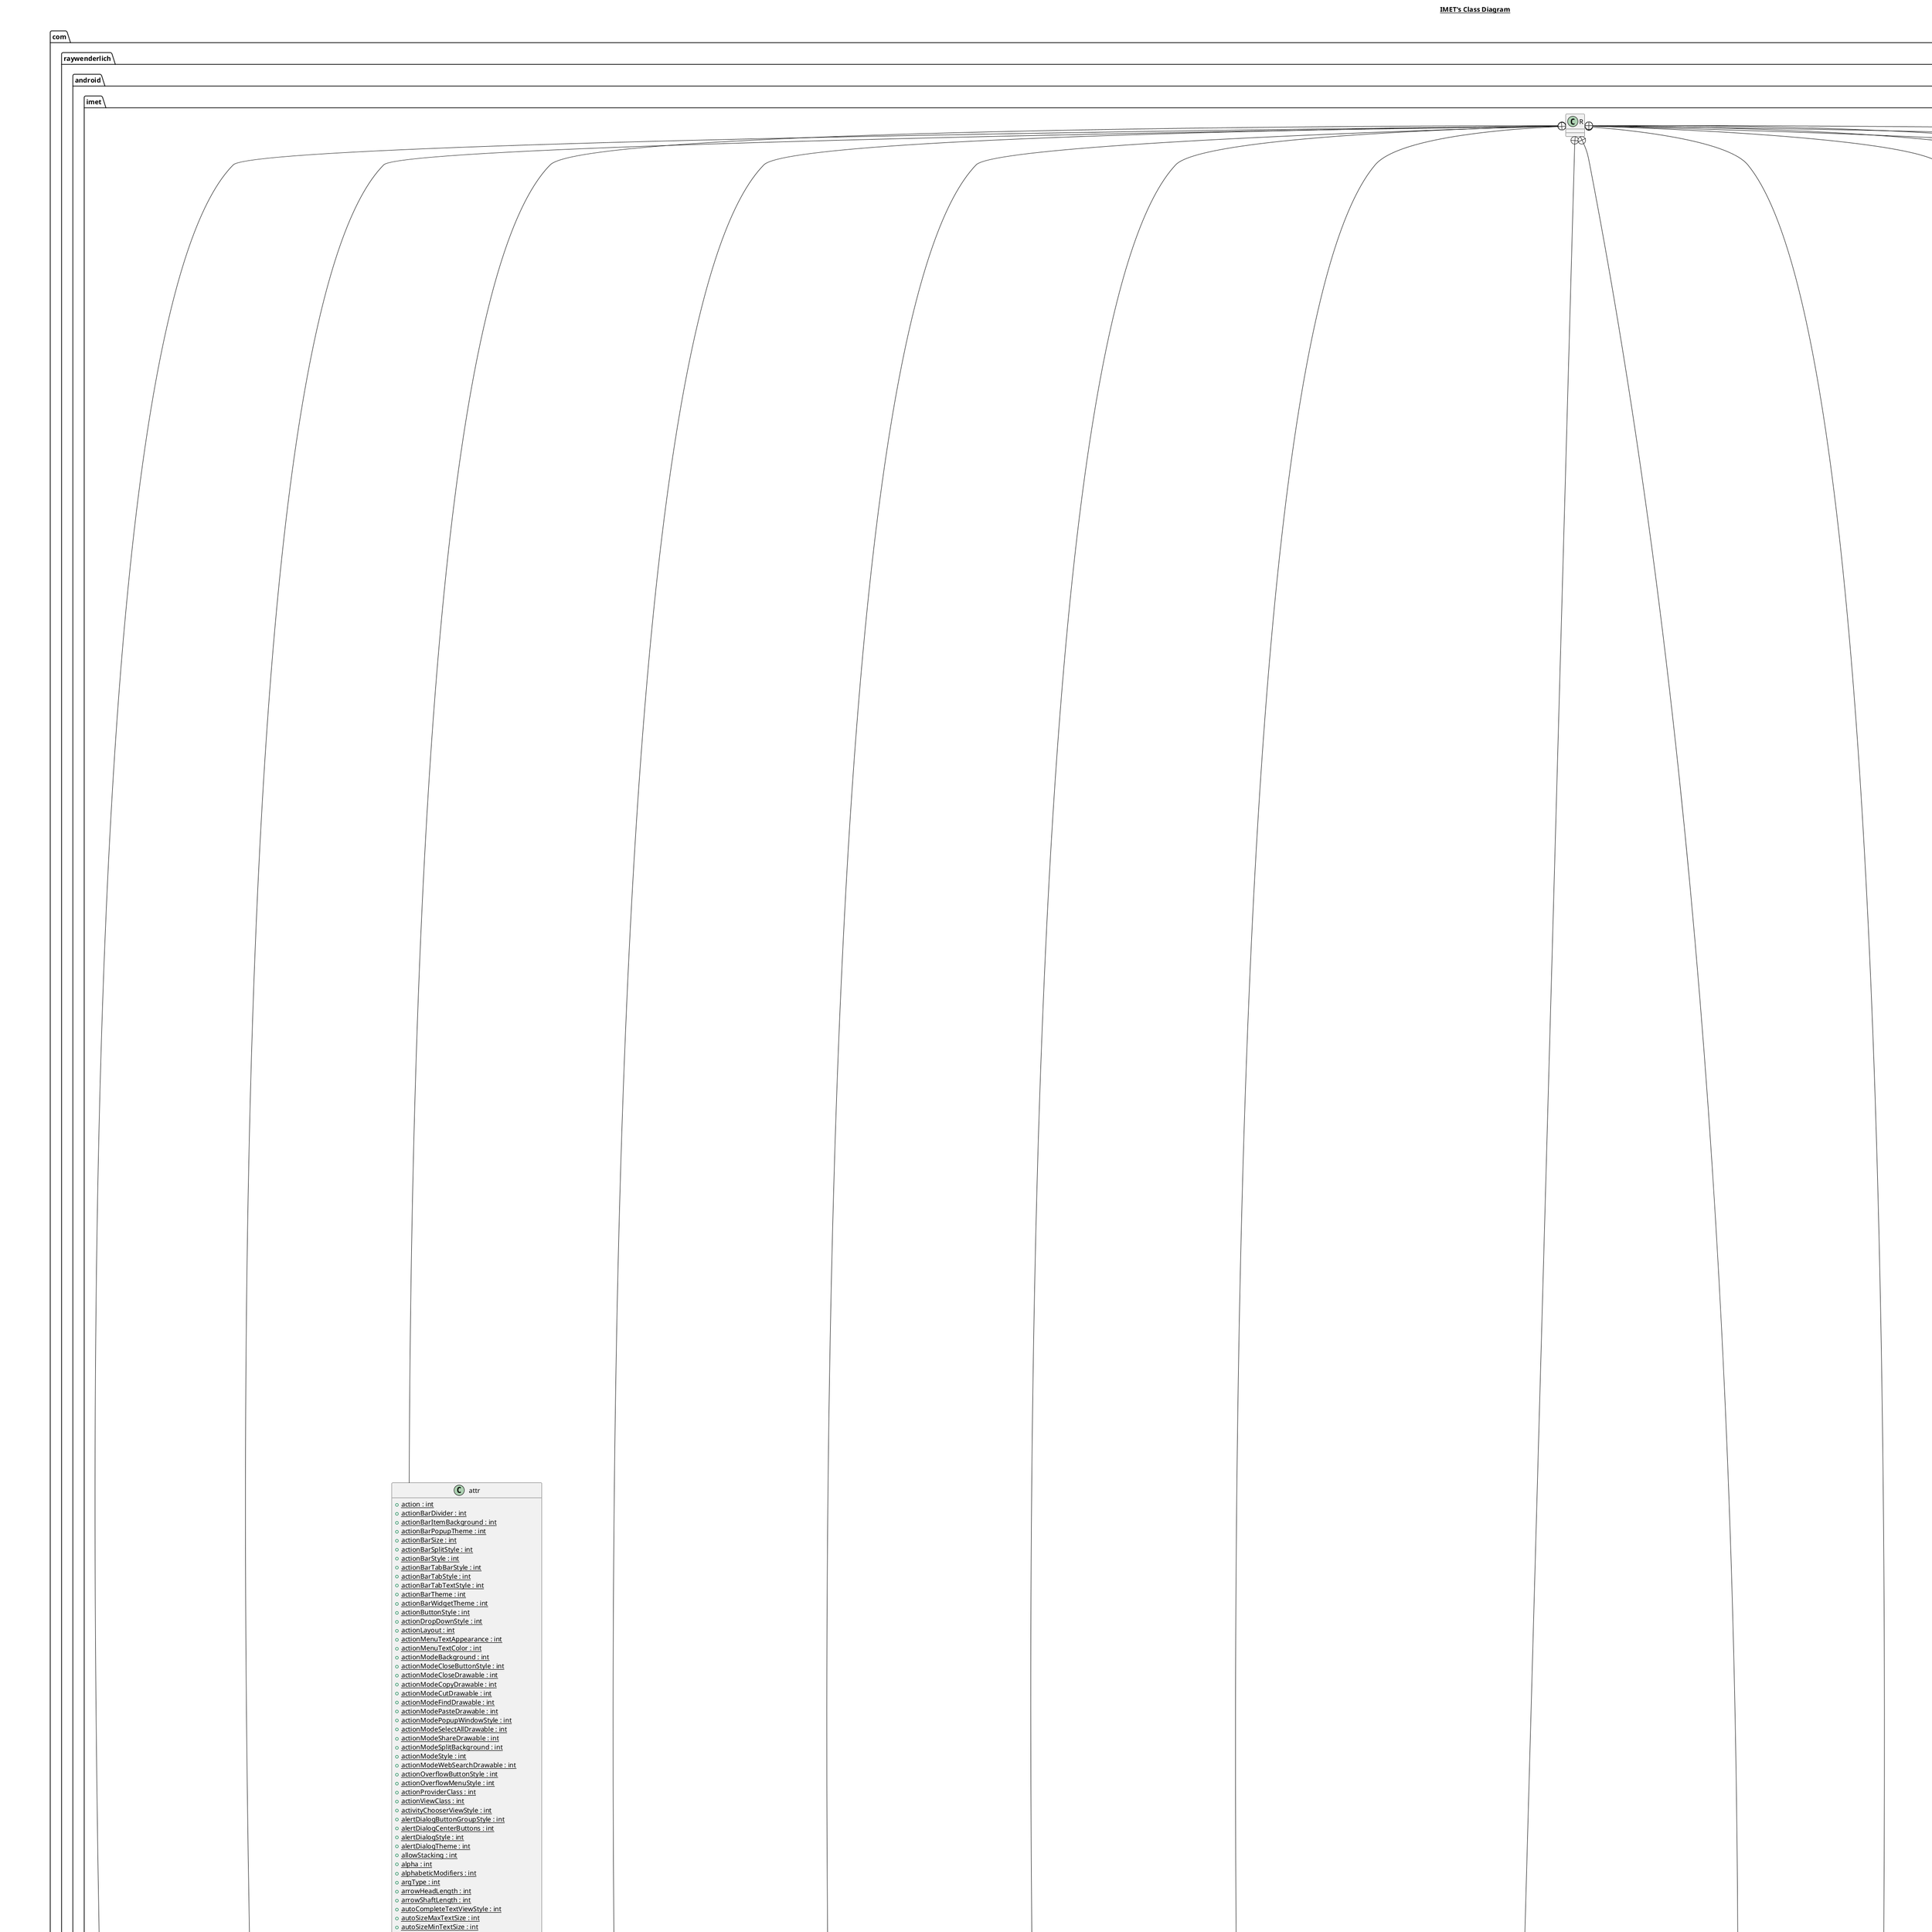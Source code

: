 @startuml

title __IMET's Class Diagram__\n

  package com.raywenderlich.android.imet {
    class R {
    }
  }
  

  package com.raywenderlich.android.imet {
    class anim {
        {static} + abc_fade_in : int
        {static} + abc_fade_out : int
        {static} + abc_grow_fade_in_from_bottom : int
        {static} + abc_popup_enter : int
        {static} + abc_popup_exit : int
        {static} + abc_shrink_fade_out_from_bottom : int
        {static} + abc_slide_in_bottom : int
        {static} + abc_slide_in_top : int
        {static} + abc_slide_out_bottom : int
        {static} + abc_slide_out_top : int
        {static} + abc_tooltip_enter : int
        {static} + abc_tooltip_exit : int
        {static} + design_bottom_sheet_slide_in : int
        {static} + design_bottom_sheet_slide_out : int
        {static} + design_snackbar_in : int
        {static} + design_snackbar_out : int
        {static} + nav_default_enter_anim : int
        {static} + nav_default_exit_anim : int
        {static} + nav_default_pop_enter_anim : int
        {static} + nav_default_pop_exit_anim : int
    }
  }
  

  package com.raywenderlich.android.imet {
    class animator {
        {static} + design_appbar_state_list_animator : int
    }
  }
  

  package com.raywenderlich.android.imet {
    class attr {
        {static} + action : int
        {static} + actionBarDivider : int
        {static} + actionBarItemBackground : int
        {static} + actionBarPopupTheme : int
        {static} + actionBarSize : int
        {static} + actionBarSplitStyle : int
        {static} + actionBarStyle : int
        {static} + actionBarTabBarStyle : int
        {static} + actionBarTabStyle : int
        {static} + actionBarTabTextStyle : int
        {static} + actionBarTheme : int
        {static} + actionBarWidgetTheme : int
        {static} + actionButtonStyle : int
        {static} + actionDropDownStyle : int
        {static} + actionLayout : int
        {static} + actionMenuTextAppearance : int
        {static} + actionMenuTextColor : int
        {static} + actionModeBackground : int
        {static} + actionModeCloseButtonStyle : int
        {static} + actionModeCloseDrawable : int
        {static} + actionModeCopyDrawable : int
        {static} + actionModeCutDrawable : int
        {static} + actionModeFindDrawable : int
        {static} + actionModePasteDrawable : int
        {static} + actionModePopupWindowStyle : int
        {static} + actionModeSelectAllDrawable : int
        {static} + actionModeShareDrawable : int
        {static} + actionModeSplitBackground : int
        {static} + actionModeStyle : int
        {static} + actionModeWebSearchDrawable : int
        {static} + actionOverflowButtonStyle : int
        {static} + actionOverflowMenuStyle : int
        {static} + actionProviderClass : int
        {static} + actionViewClass : int
        {static} + activityChooserViewStyle : int
        {static} + alertDialogButtonGroupStyle : int
        {static} + alertDialogCenterButtons : int
        {static} + alertDialogStyle : int
        {static} + alertDialogTheme : int
        {static} + allowStacking : int
        {static} + alpha : int
        {static} + alphabeticModifiers : int
        {static} + argType : int
        {static} + arrowHeadLength : int
        {static} + arrowShaftLength : int
        {static} + autoCompleteTextViewStyle : int
        {static} + autoSizeMaxTextSize : int
        {static} + autoSizeMinTextSize : int
        {static} + autoSizePresetSizes : int
        {static} + autoSizeStepGranularity : int
        {static} + autoSizeTextType : int
        {static} + background : int
        {static} + backgroundSplit : int
        {static} + backgroundStacked : int
        {static} + backgroundTint : int
        {static} + backgroundTintMode : int
        {static} + barLength : int
        {static} + barrierAllowsGoneWidgets : int
        {static} + barrierDirection : int
        {static} + behavior_autoHide : int
        {static} + behavior_hideable : int
        {static} + behavior_overlapTop : int
        {static} + behavior_peekHeight : int
        {static} + behavior_skipCollapsed : int
        {static} + borderWidth : int
        {static} + borderlessButtonStyle : int
        {static} + bottomSheetDialogTheme : int
        {static} + bottomSheetStyle : int
        {static} + buttonBarButtonStyle : int
        {static} + buttonBarNegativeButtonStyle : int
        {static} + buttonBarNeutralButtonStyle : int
        {static} + buttonBarPositiveButtonStyle : int
        {static} + buttonBarStyle : int
        {static} + buttonGravity : int
        {static} + buttonIconDimen : int
        {static} + buttonPanelSideLayout : int
        {static} + buttonStyle : int
        {static} + buttonStyleSmall : int
        {static} + buttonTint : int
        {static} + buttonTintMode : int
        {static} + cardBackgroundColor : int
        {static} + cardCornerRadius : int
        {static} + cardElevation : int
        {static} + cardMaxElevation : int
        {static} + cardPreventCornerOverlap : int
        {static} + cardUseCompatPadding : int
        {static} + cardViewStyle : int
        {static} + chainUseRtl : int
        {static} + checkboxStyle : int
        {static} + checkedTextViewStyle : int
        {static} + clearTask : int
        {static} + closeIcon : int
        {static} + closeItemLayout : int
        {static} + collapseContentDescription : int
        {static} + collapseIcon : int
        {static} + collapsedTitleGravity : int
        {static} + collapsedTitleTextAppearance : int
        {static} + color : int
        {static} + colorAccent : int
        {static} + colorBackgroundFloating : int
        {static} + colorButtonNormal : int
        {static} + colorControlActivated : int
        {static} + colorControlHighlight : int
        {static} + colorControlNormal : int
        {static} + colorError : int
        {static} + colorPrimary : int
        {static} + colorPrimaryDark : int
        {static} + colorSwitchThumbNormal : int
        {static} + commitIcon : int
        {static} + constraintSet : int
        {static} + constraint_referenced_ids : int
        {static} + content : int
        {static} + contentDescription : int
        {static} + contentInsetEnd : int
        {static} + contentInsetEndWithActions : int
        {static} + contentInsetLeft : int
        {static} + contentInsetRight : int
        {static} + contentInsetStart : int
        {static} + contentInsetStartWithNavigation : int
        {static} + contentPadding : int
        {static} + contentPaddingBottom : int
        {static} + contentPaddingLeft : int
        {static} + contentPaddingRight : int
        {static} + contentPaddingTop : int
        {static} + contentScrim : int
        {static} + controlBackground : int
        {static} + coordinatorLayoutStyle : int
        {static} + counterEnabled : int
        {static} + counterMaxLength : int
        {static} + counterOverflowTextAppearance : int
        {static} + counterTextAppearance : int
        {static} + customNavigationLayout : int
        {static} + data : int
        {static} + dataPattern : int
        {static} + defaultNavHost : int
        {static} + defaultQueryHint : int
        {static} + destination : int
        {static} + dialogPreferredPadding : int
        {static} + dialogTheme : int
        {static} + displayOptions : int
        {static} + divider : int
        {static} + dividerHorizontal : int
        {static} + dividerPadding : int
        {static} + dividerVertical : int
        {static} + drawableSize : int
        {static} + drawerArrowStyle : int
        {static} + dropDownListViewStyle : int
        {static} + dropdownListPreferredItemHeight : int
        {static} + editTextBackground : int
        {static} + editTextColor : int
        {static} + editTextStyle : int
        {static} + elevation : int
        {static} + emptyVisibility : int
        {static} + enterAnim : int
        {static} + errorEnabled : int
        {static} + errorTextAppearance : int
        {static} + exitAnim : int
        {static} + expandActivityOverflowButtonDrawable : int
        {static} + expanded : int
        {static} + expandedTitleGravity : int
        {static} + expandedTitleMargin : int
        {static} + expandedTitleMarginBottom : int
        {static} + expandedTitleMarginEnd : int
        {static} + expandedTitleMarginStart : int
        {static} + expandedTitleMarginTop : int
        {static} + expandedTitleTextAppearance : int
        {static} + fabCustomSize : int
        {static} + fabSize : int
        {static} + fastScrollEnabled : int
        {static} + fastScrollHorizontalThumbDrawable : int
        {static} + fastScrollHorizontalTrackDrawable : int
        {static} + fastScrollVerticalThumbDrawable : int
        {static} + fastScrollVerticalTrackDrawable : int
        {static} + font : int
        {static} + fontFamily : int
        {static} + fontProviderAuthority : int
        {static} + fontProviderCerts : int
        {static} + fontProviderFetchStrategy : int
        {static} + fontProviderFetchTimeout : int
        {static} + fontProviderPackage : int
        {static} + fontProviderQuery : int
        {static} + fontStyle : int
        {static} + fontWeight : int
        {static} + foregroundInsidePadding : int
        {static} + gapBetweenBars : int
        {static} + goIcon : int
        {static} + graph : int
        {static} + headerLayout : int
        {static} + height : int
        {static} + hideOnContentScroll : int
        {static} + hintAnimationEnabled : int
        {static} + hintEnabled : int
        {static} + hintTextAppearance : int
        {static} + homeAsUpIndicator : int
        {static} + homeLayout : int
        {static} + icon : int
        {static} + iconTint : int
        {static} + iconTintMode : int
        {static} + iconifiedByDefault : int
        {static} + imageButtonStyle : int
        {static} + indeterminateProgressStyle : int
        {static} + initialActivityCount : int
        {static} + insetForeground : int
        {static} + isLightTheme : int
        {static} + itemBackground : int
        {static} + itemIconTint : int
        {static} + itemPadding : int
        {static} + itemTextAppearance : int
        {static} + itemTextColor : int
        {static} + keylines : int
        {static} + launchDocument : int
        {static} + launchSingleTop : int
        {static} + layout : int
        {static} + layoutManager : int
        {static} + layout_anchor : int
        {static} + layout_anchorGravity : int
        {static} + layout_behavior : int
        {static} + layout_collapseMode : int
        {static} + layout_collapseParallaxMultiplier : int
        {static} + layout_constrainedHeight : int
        {static} + layout_constrainedWidth : int
        {static} + layout_constraintBaseline_creator : int
        {static} + layout_constraintBaseline_toBaselineOf : int
        {static} + layout_constraintBottom_creator : int
        {static} + layout_constraintBottom_toBottomOf : int
        {static} + layout_constraintBottom_toTopOf : int
        {static} + layout_constraintCircle : int
        {static} + layout_constraintCircleAngle : int
        {static} + layout_constraintCircleRadius : int
        {static} + layout_constraintDimensionRatio : int
        {static} + layout_constraintEnd_toEndOf : int
        {static} + layout_constraintEnd_toStartOf : int
        {static} + layout_constraintGuide_begin : int
        {static} + layout_constraintGuide_end : int
        {static} + layout_constraintGuide_percent : int
        {static} + layout_constraintHeight_default : int
        {static} + layout_constraintHeight_max : int
        {static} + layout_constraintHeight_min : int
        {static} + layout_constraintHeight_percent : int
        {static} + layout_constraintHorizontal_bias : int
        {static} + layout_constraintHorizontal_chainStyle : int
        {static} + layout_constraintHorizontal_weight : int
        {static} + layout_constraintLeft_creator : int
        {static} + layout_constraintLeft_toLeftOf : int
        {static} + layout_constraintLeft_toRightOf : int
        {static} + layout_constraintRight_creator : int
        {static} + layout_constraintRight_toLeftOf : int
        {static} + layout_constraintRight_toRightOf : int
        {static} + layout_constraintStart_toEndOf : int
        {static} + layout_constraintStart_toStartOf : int
        {static} + layout_constraintTop_creator : int
        {static} + layout_constraintTop_toBottomOf : int
        {static} + layout_constraintTop_toTopOf : int
        {static} + layout_constraintVertical_bias : int
        {static} + layout_constraintVertical_chainStyle : int
        {static} + layout_constraintVertical_weight : int
        {static} + layout_constraintWidth_default : int
        {static} + layout_constraintWidth_max : int
        {static} + layout_constraintWidth_min : int
        {static} + layout_constraintWidth_percent : int
        {static} + layout_dodgeInsetEdges : int
        {static} + layout_editor_absoluteX : int
        {static} + layout_editor_absoluteY : int
        {static} + layout_goneMarginBottom : int
        {static} + layout_goneMarginEnd : int
        {static} + layout_goneMarginLeft : int
        {static} + layout_goneMarginRight : int
        {static} + layout_goneMarginStart : int
        {static} + layout_goneMarginTop : int
        {static} + layout_insetEdge : int
        {static} + layout_keyline : int
        {static} + layout_optimizationLevel : int
        {static} + layout_scrollFlags : int
        {static} + layout_scrollInterpolator : int
        {static} + listChoiceBackgroundIndicator : int
        {static} + listDividerAlertDialog : int
        {static} + listItemLayout : int
        {static} + listLayout : int
        {static} + listMenuViewStyle : int
        {static} + listPopupWindowStyle : int
        {static} + listPreferredItemHeight : int
        {static} + listPreferredItemHeightLarge : int
        {static} + listPreferredItemHeightSmall : int
        {static} + listPreferredItemPaddingLeft : int
        {static} + listPreferredItemPaddingRight : int
        {static} + logo : int
        {static} + logoDescription : int
        {static} + maxActionInlineWidth : int
        {static} + maxButtonHeight : int
        {static} + measureWithLargestChild : int
        {static} + menu : int
        {static} + multiChoiceItemLayout : int
        {static} + navGraph : int
        {static} + navigationContentDescription : int
        {static} + navigationIcon : int
        {static} + navigationMode : int
        {static} + nullable : int
        {static} + numericModifiers : int
        {static} + overlapAnchor : int
        {static} + paddingBottomNoButtons : int
        {static} + paddingEnd : int
        {static} + paddingStart : int
        {static} + paddingTopNoTitle : int
        {static} + panelBackground : int
        {static} + panelMenuListTheme : int
        {static} + panelMenuListWidth : int
        {static} + passwordToggleContentDescription : int
        {static} + passwordToggleDrawable : int
        {static} + passwordToggleEnabled : int
        {static} + passwordToggleTint : int
        {static} + passwordToggleTintMode : int
        {static} + popEnterAnim : int
        {static} + popExitAnim : int
        {static} + popUpTo : int
        {static} + popUpToInclusive : int
        {static} + popupMenuStyle : int
        {static} + popupTheme : int
        {static} + popupWindowStyle : int
        {static} + preserveIconSpacing : int
        {static} + pressedTranslationZ : int
        {static} + progressBarPadding : int
        {static} + progressBarStyle : int
        {static} + queryBackground : int
        {static} + queryHint : int
        {static} + radioButtonStyle : int
        {static} + ratingBarStyle : int
        {static} + ratingBarStyleIndicator : int
        {static} + ratingBarStyleSmall : int
        {static} + reverseLayout : int
        {static} + rippleColor : int
        {static} + scrimAnimationDuration : int
        {static} + scrimVisibleHeightTrigger : int
        {static} + searchHintIcon : int
        {static} + searchIcon : int
        {static} + searchViewStyle : int
        {static} + seekBarStyle : int
        {static} + selectableItemBackground : int
        {static} + selectableItemBackgroundBorderless : int
        {static} + showAsAction : int
        {static} + showDividers : int
        {static} + showText : int
        {static} + showTitle : int
        {static} + singleChoiceItemLayout : int
        {static} + spanCount : int
        {static} + spinBars : int
        {static} + spinnerDropDownItemStyle : int
        {static} + spinnerStyle : int
        {static} + splitTrack : int
        {static} + srcCompat : int
        {static} + stackFromEnd : int
        {static} + startDestination : int
        {static} + state_above_anchor : int
        {static} + state_collapsed : int
        {static} + state_collapsible : int
        {static} + statusBarBackground : int
        {static} + statusBarScrim : int
        {static} + subMenuArrow : int
        {static} + submitBackground : int
        {static} + subtitle : int
        {static} + subtitleTextAppearance : int
        {static} + subtitleTextColor : int
        {static} + subtitleTextStyle : int
        {static} + suggestionRowLayout : int
        {static} + switchMinWidth : int
        {static} + switchPadding : int
        {static} + switchStyle : int
        {static} + switchTextAppearance : int
        {static} + tabBackground : int
        {static} + tabContentStart : int
        {static} + tabGravity : int
        {static} + tabIndicatorColor : int
        {static} + tabIndicatorHeight : int
        {static} + tabMaxWidth : int
        {static} + tabMinWidth : int
        {static} + tabMode : int
        {static} + tabPadding : int
        {static} + tabPaddingBottom : int
        {static} + tabPaddingEnd : int
        {static} + tabPaddingStart : int
        {static} + tabPaddingTop : int
        {static} + tabSelectedTextColor : int
        {static} + tabTextAppearance : int
        {static} + tabTextColor : int
        {static} + textAllCaps : int
        {static} + textAppearanceLargePopupMenu : int
        {static} + textAppearanceListItem : int
        {static} + textAppearanceListItemSecondary : int
        {static} + textAppearanceListItemSmall : int
        {static} + textAppearancePopupMenuHeader : int
        {static} + textAppearanceSearchResultSubtitle : int
        {static} + textAppearanceSearchResultTitle : int
        {static} + textAppearanceSmallPopupMenu : int
        {static} + textColorAlertDialogListItem : int
        {static} + textColorError : int
        {static} + textColorSearchUrl : int
        {static} + theme : int
        {static} + thickness : int
        {static} + thumbTextPadding : int
        {static} + thumbTint : int
        {static} + thumbTintMode : int
        {static} + tickMark : int
        {static} + tickMarkTint : int
        {static} + tickMarkTintMode : int
        {static} + tint : int
        {static} + tintMode : int
        {static} + title : int
        {static} + titleEnabled : int
        {static} + titleMargin : int
        {static} + titleMarginBottom : int
        {static} + titleMarginEnd : int
        {static} + titleMarginStart : int
        {static} + titleMarginTop : int
        {static} + titleMargins : int
        {static} + titleTextAppearance : int
        {static} + titleTextColor : int
        {static} + titleTextStyle : int
        {static} + toolbarId : int
        {static} + toolbarNavigationButtonStyle : int
        {static} + toolbarStyle : int
        {static} + tooltipForegroundColor : int
        {static} + tooltipFrameBackground : int
        {static} + tooltipText : int
        {static} + track : int
        {static} + trackTint : int
        {static} + trackTintMode : int
        {static} + uri : int
        {static} + useCompatPadding : int
        {static} + viewInflaterClass : int
        {static} + voiceIcon : int
        {static} + windowActionBar : int
        {static} + windowActionBarOverlay : int
        {static} + windowActionModeOverlay : int
        {static} + windowFixedHeightMajor : int
        {static} + windowFixedHeightMinor : int
        {static} + windowFixedWidthMajor : int
        {static} + windowFixedWidthMinor : int
        {static} + windowMinWidthMajor : int
        {static} + windowMinWidthMinor : int
        {static} + windowNoTitle : int
    }
  }
  

  package com.raywenderlich.android.imet {
    class bool {
        {static} + abc_action_bar_embed_tabs : int
        {static} + abc_allow_stacked_button_bar : int
        {static} + abc_config_actionMenuItemAllCaps : int
        {static} + abc_config_showMenuShortcutsWhenKeyboardPresent : int
    }
  }
  

  package com.raywenderlich.android.imet {
    class color {
        {static} + abc_background_cache_hint_selector_material_dark : int
        {static} + abc_background_cache_hint_selector_material_light : int
        {static} + abc_btn_colored_borderless_text_material : int
        {static} + abc_btn_colored_text_material : int
        {static} + abc_color_highlight_material : int
        {static} + abc_hint_foreground_material_dark : int
        {static} + abc_hint_foreground_material_light : int
        {static} + abc_input_method_navigation_guard : int
        {static} + abc_primary_text_disable_only_material_dark : int
        {static} + abc_primary_text_disable_only_material_light : int
        {static} + abc_primary_text_material_dark : int
        {static} + abc_primary_text_material_light : int
        {static} + abc_search_url_text : int
        {static} + abc_search_url_text_normal : int
        {static} + abc_search_url_text_pressed : int
        {static} + abc_search_url_text_selected : int
        {static} + abc_secondary_text_material_dark : int
        {static} + abc_secondary_text_material_light : int
        {static} + abc_tint_btn_checkable : int
        {static} + abc_tint_default : int
        {static} + abc_tint_edittext : int
        {static} + abc_tint_seek_thumb : int
        {static} + abc_tint_spinner : int
        {static} + abc_tint_switch_track : int
        {static} + accent_material_dark : int
        {static} + accent_material_light : int
        {static} + background_floating_material_dark : int
        {static} + background_floating_material_light : int
        {static} + background_material_dark : int
        {static} + background_material_light : int
        {static} + bright_foreground_disabled_material_dark : int
        {static} + bright_foreground_disabled_material_light : int
        {static} + bright_foreground_inverse_material_dark : int
        {static} + bright_foreground_inverse_material_light : int
        {static} + bright_foreground_material_dark : int
        {static} + bright_foreground_material_light : int
        {static} + button_material_dark : int
        {static} + button_material_light : int
        {static} + cardview_dark_background : int
        {static} + cardview_light_background : int
        {static} + cardview_shadow_end_color : int
        {static} + cardview_shadow_start_color : int
        {static} + colorAccent : int
        {static} + colorPrimary : int
        {static} + colorPrimaryDark : int
        {static} + design_bottom_navigation_shadow_color : int
        {static} + design_error : int
        {static} + design_fab_shadow_end_color : int
        {static} + design_fab_shadow_mid_color : int
        {static} + design_fab_shadow_start_color : int
        {static} + design_fab_stroke_end_inner_color : int
        {static} + design_fab_stroke_end_outer_color : int
        {static} + design_fab_stroke_top_inner_color : int
        {static} + design_fab_stroke_top_outer_color : int
        {static} + design_snackbar_background_color : int
        {static} + design_tint_password_toggle : int
        {static} + dim_foreground_disabled_material_dark : int
        {static} + dim_foreground_disabled_material_light : int
        {static} + dim_foreground_material_dark : int
        {static} + dim_foreground_material_light : int
        {static} + error_color_material : int
        {static} + foreground_material_dark : int
        {static} + foreground_material_light : int
        {static} + highlighted_text_material_dark : int
        {static} + highlighted_text_material_light : int
        {static} + material_blue_grey_800 : int
        {static} + material_blue_grey_900 : int
        {static} + material_blue_grey_950 : int
        {static} + material_deep_teal_200 : int
        {static} + material_deep_teal_500 : int
        {static} + material_grey_100 : int
        {static} + material_grey_300 : int
        {static} + material_grey_50 : int
        {static} + material_grey_600 : int
        {static} + material_grey_800 : int
        {static} + material_grey_850 : int
        {static} + material_grey_900 : int
        {static} + notification_action_color_filter : int
        {static} + notification_icon_bg_color : int
        {static} + notification_material_background_media_default_color : int
        {static} + primary_dark_material_dark : int
        {static} + primary_dark_material_light : int
        {static} + primary_material_dark : int
        {static} + primary_material_light : int
        {static} + primary_text_default_material_dark : int
        {static} + primary_text_default_material_light : int
        {static} + primary_text_disabled_material_dark : int
        {static} + primary_text_disabled_material_light : int
        {static} + ripple_material_dark : int
        {static} + ripple_material_light : int
        {static} + secondary_text_default_material_dark : int
        {static} + secondary_text_default_material_light : int
        {static} + secondary_text_disabled_material_dark : int
        {static} + secondary_text_disabled_material_light : int
        {static} + switch_thumb_disabled_material_dark : int
        {static} + switch_thumb_disabled_material_light : int
        {static} + switch_thumb_material_dark : int
        {static} + switch_thumb_material_light : int
        {static} + switch_thumb_normal_material_dark : int
        {static} + switch_thumb_normal_material_light : int
        {static} + tooltip_background_dark : int
        {static} + tooltip_background_light : int
    }
  }
  

  package com.raywenderlich.android.imet {
    class dimen {
        {static} + abc_action_bar_content_inset_material : int
        {static} + abc_action_bar_content_inset_with_nav : int
        {static} + abc_action_bar_default_height_material : int
        {static} + abc_action_bar_default_padding_end_material : int
        {static} + abc_action_bar_default_padding_start_material : int
        {static} + abc_action_bar_elevation_material : int
        {static} + abc_action_bar_icon_vertical_padding_material : int
        {static} + abc_action_bar_overflow_padding_end_material : int
        {static} + abc_action_bar_overflow_padding_start_material : int
        {static} + abc_action_bar_progress_bar_size : int
        {static} + abc_action_bar_stacked_max_height : int
        {static} + abc_action_bar_stacked_tab_max_width : int
        {static} + abc_action_bar_subtitle_bottom_margin_material : int
        {static} + abc_action_bar_subtitle_top_margin_material : int
        {static} + abc_action_button_min_height_material : int
        {static} + abc_action_button_min_width_material : int
        {static} + abc_action_button_min_width_overflow_material : int
        {static} + abc_alert_dialog_button_bar_height : int
        {static} + abc_alert_dialog_button_dimen : int
        {static} + abc_button_inset_horizontal_material : int
        {static} + abc_button_inset_vertical_material : int
        {static} + abc_button_padding_horizontal_material : int
        {static} + abc_button_padding_vertical_material : int
        {static} + abc_cascading_menus_min_smallest_width : int
        {static} + abc_config_prefDialogWidth : int
        {static} + abc_control_corner_material : int
        {static} + abc_control_inset_material : int
        {static} + abc_control_padding_material : int
        {static} + abc_dialog_fixed_height_major : int
        {static} + abc_dialog_fixed_height_minor : int
        {static} + abc_dialog_fixed_width_major : int
        {static} + abc_dialog_fixed_width_minor : int
        {static} + abc_dialog_list_padding_bottom_no_buttons : int
        {static} + abc_dialog_list_padding_top_no_title : int
        {static} + abc_dialog_min_width_major : int
        {static} + abc_dialog_min_width_minor : int
        {static} + abc_dialog_padding_material : int
        {static} + abc_dialog_padding_top_material : int
        {static} + abc_dialog_title_divider_material : int
        {static} + abc_disabled_alpha_material_dark : int
        {static} + abc_disabled_alpha_material_light : int
        {static} + abc_dropdownitem_icon_width : int
        {static} + abc_dropdownitem_text_padding_left : int
        {static} + abc_dropdownitem_text_padding_right : int
        {static} + abc_edit_text_inset_bottom_material : int
        {static} + abc_edit_text_inset_horizontal_material : int
        {static} + abc_edit_text_inset_top_material : int
        {static} + abc_floating_window_z : int
        {static} + abc_list_item_padding_horizontal_material : int
        {static} + abc_panel_menu_list_width : int
        {static} + abc_progress_bar_height_material : int
        {static} + abc_search_view_preferred_height : int
        {static} + abc_search_view_preferred_width : int
        {static} + abc_seekbar_track_background_height_material : int
        {static} + abc_seekbar_track_progress_height_material : int
        {static} + abc_select_dialog_padding_start_material : int
        {static} + abc_switch_padding : int
        {static} + abc_text_size_body_1_material : int
        {static} + abc_text_size_body_2_material : int
        {static} + abc_text_size_button_material : int
        {static} + abc_text_size_caption_material : int
        {static} + abc_text_size_display_1_material : int
        {static} + abc_text_size_display_2_material : int
        {static} + abc_text_size_display_3_material : int
        {static} + abc_text_size_display_4_material : int
        {static} + abc_text_size_headline_material : int
        {static} + abc_text_size_large_material : int
        {static} + abc_text_size_medium_material : int
        {static} + abc_text_size_menu_header_material : int
        {static} + abc_text_size_menu_material : int
        {static} + abc_text_size_small_material : int
        {static} + abc_text_size_subhead_material : int
        {static} + abc_text_size_subtitle_material_toolbar : int
        {static} + abc_text_size_title_material : int
        {static} + abc_text_size_title_material_toolbar : int
        {static} + app_bar_height : int
        {static} + cardview_compat_inset_shadow : int
        {static} + cardview_default_elevation : int
        {static} + cardview_default_radius : int
        {static} + category_title_padding : int
        {static} + compat_button_inset_horizontal_material : int
        {static} + compat_button_inset_vertical_material : int
        {static} + compat_button_padding_horizontal_material : int
        {static} + compat_button_padding_vertical_material : int
        {static} + compat_control_corner_material : int
        {static} + default_margin : int
        {static} + default_padding : int
        {static} + design_appbar_elevation : int
        {static} + design_bottom_navigation_active_item_max_width : int
        {static} + design_bottom_navigation_active_text_size : int
        {static} + design_bottom_navigation_elevation : int
        {static} + design_bottom_navigation_height : int
        {static} + design_bottom_navigation_item_max_width : int
        {static} + design_bottom_navigation_item_min_width : int
        {static} + design_bottom_navigation_margin : int
        {static} + design_bottom_navigation_shadow_height : int
        {static} + design_bottom_navigation_text_size : int
        {static} + design_bottom_sheet_modal_elevation : int
        {static} + design_bottom_sheet_peek_height_min : int
        {static} + design_fab_border_width : int
        {static} + design_fab_elevation : int
        {static} + design_fab_image_size : int
        {static} + design_fab_size_mini : int
        {static} + design_fab_size_normal : int
        {static} + design_fab_translation_z_pressed : int
        {static} + design_navigation_elevation : int
        {static} + design_navigation_icon_padding : int
        {static} + design_navigation_icon_size : int
        {static} + design_navigation_max_width : int
        {static} + design_navigation_padding_bottom : int
        {static} + design_navigation_separator_vertical_padding : int
        {static} + design_snackbar_action_inline_max_width : int
        {static} + design_snackbar_background_corner_radius : int
        {static} + design_snackbar_elevation : int
        {static} + design_snackbar_extra_spacing_horizontal : int
        {static} + design_snackbar_max_width : int
        {static} + design_snackbar_min_width : int
        {static} + design_snackbar_padding_horizontal : int
        {static} + design_snackbar_padding_vertical : int
        {static} + design_snackbar_padding_vertical_2lines : int
        {static} + design_snackbar_text_size : int
        {static} + design_tab_max_width : int
        {static} + design_tab_scrollable_min_width : int
        {static} + design_tab_text_size : int
        {static} + design_tab_text_size_2line : int
        {static} + disabled_alpha_material_dark : int
        {static} + disabled_alpha_material_light : int
        {static} + drawable_padding : int
        {static} + fab_margin : int
        {static} + fastscroll_default_thickness : int
        {static} + fastscroll_margin : int
        {static} + fastscroll_minimum_range : int
        {static} + highlight_alpha_material_colored : int
        {static} + highlight_alpha_material_dark : int
        {static} + highlight_alpha_material_light : int
        {static} + hint_alpha_material_dark : int
        {static} + hint_alpha_material_light : int
        {static} + hint_pressed_alpha_material_dark : int
        {static} + hint_pressed_alpha_material_light : int
        {static} + item_touch_helper_max_drag_scroll_per_frame : int
        {static} + item_touch_helper_swipe_escape_max_velocity : int
        {static} + item_touch_helper_swipe_escape_velocity : int
        {static} + notification_action_icon_size : int
        {static} + notification_action_text_size : int
        {static} + notification_big_circle_margin : int
        {static} + notification_content_margin_start : int
        {static} + notification_large_icon_height : int
        {static} + notification_large_icon_width : int
        {static} + notification_main_column_padding_top : int
        {static} + notification_media_narrow_margin : int
        {static} + notification_right_icon_size : int
        {static} + notification_right_side_padding_top : int
        {static} + notification_small_icon_background_padding : int
        {static} + notification_small_icon_size_as_large : int
        {static} + notification_subtext_size : int
        {static} + notification_top_pad : int
        {static} + notification_top_pad_large_text : int
        {static} + profile_image_size : int
        {static} + text_margin : int
        {static} + tooltip_corner_radius : int
        {static} + tooltip_horizontal_padding : int
        {static} + tooltip_margin : int
        {static} + tooltip_precise_anchor_extra_offset : int
        {static} + tooltip_precise_anchor_threshold : int
        {static} + tooltip_vertical_padding : int
        {static} + tooltip_y_offset_non_touch : int
        {static} + tooltip_y_offset_touch : int
    }
  }
  

  package com.raywenderlich.android.imet {
    class drawable {
        {static} + abc_ab_share_pack_mtrl_alpha : int
        {static} + abc_action_bar_item_background_material : int
        {static} + abc_btn_borderless_material : int
        {static} + abc_btn_check_material : int
        {static} + abc_btn_check_to_on_mtrl_000 : int
        {static} + abc_btn_check_to_on_mtrl_015 : int
        {static} + abc_btn_colored_material : int
        {static} + abc_btn_default_mtrl_shape : int
        {static} + abc_btn_radio_material : int
        {static} + abc_btn_radio_to_on_mtrl_000 : int
        {static} + abc_btn_radio_to_on_mtrl_015 : int
        {static} + abc_btn_switch_to_on_mtrl_00001 : int
        {static} + abc_btn_switch_to_on_mtrl_00012 : int
        {static} + abc_cab_background_internal_bg : int
        {static} + abc_cab_background_top_material : int
        {static} + abc_cab_background_top_mtrl_alpha : int
        {static} + abc_control_background_material : int
        {static} + abc_dialog_material_background : int
        {static} + abc_edit_text_material : int
        {static} + abc_ic_ab_back_material : int
        {static} + abc_ic_arrow_drop_right_black_24dp : int
        {static} + abc_ic_clear_material : int
        {static} + abc_ic_commit_search_api_mtrl_alpha : int
        {static} + abc_ic_go_search_api_material : int
        {static} + abc_ic_menu_copy_mtrl_am_alpha : int
        {static} + abc_ic_menu_cut_mtrl_alpha : int
        {static} + abc_ic_menu_overflow_material : int
        {static} + abc_ic_menu_paste_mtrl_am_alpha : int
        {static} + abc_ic_menu_selectall_mtrl_alpha : int
        {static} + abc_ic_menu_share_mtrl_alpha : int
        {static} + abc_ic_search_api_material : int
        {static} + abc_ic_star_black_16dp : int
        {static} + abc_ic_star_black_36dp : int
        {static} + abc_ic_star_black_48dp : int
        {static} + abc_ic_star_half_black_16dp : int
        {static} + abc_ic_star_half_black_36dp : int
        {static} + abc_ic_star_half_black_48dp : int
        {static} + abc_ic_voice_search_api_material : int
        {static} + abc_item_background_holo_dark : int
        {static} + abc_item_background_holo_light : int
        {static} + abc_list_divider_mtrl_alpha : int
        {static} + abc_list_focused_holo : int
        {static} + abc_list_longpressed_holo : int
        {static} + abc_list_pressed_holo_dark : int
        {static} + abc_list_pressed_holo_light : int
        {static} + abc_list_selector_background_transition_holo_dark : int
        {static} + abc_list_selector_background_transition_holo_light : int
        {static} + abc_list_selector_disabled_holo_dark : int
        {static} + abc_list_selector_disabled_holo_light : int
        {static} + abc_list_selector_holo_dark : int
        {static} + abc_list_selector_holo_light : int
        {static} + abc_menu_hardkey_panel_mtrl_mult : int
        {static} + abc_popup_background_mtrl_mult : int
        {static} + abc_ratingbar_indicator_material : int
        {static} + abc_ratingbar_material : int
        {static} + abc_ratingbar_small_material : int
        {static} + abc_scrubber_control_off_mtrl_alpha : int
        {static} + abc_scrubber_control_to_pressed_mtrl_000 : int
        {static} + abc_scrubber_control_to_pressed_mtrl_005 : int
        {static} + abc_scrubber_primary_mtrl_alpha : int
        {static} + abc_scrubber_track_mtrl_alpha : int
        {static} + abc_seekbar_thumb_material : int
        {static} + abc_seekbar_tick_mark_material : int
        {static} + abc_seekbar_track_material : int
        {static} + abc_spinner_mtrl_am_alpha : int
        {static} + abc_spinner_textfield_background_material : int
        {static} + abc_switch_thumb_material : int
        {static} + abc_switch_track_mtrl_alpha : int
        {static} + abc_tab_indicator_material : int
        {static} + abc_tab_indicator_mtrl_alpha : int
        {static} + abc_text_cursor_material : int
        {static} + abc_text_select_handle_left_mtrl_dark : int
        {static} + abc_text_select_handle_left_mtrl_light : int
        {static} + abc_text_select_handle_middle_mtrl_dark : int
        {static} + abc_text_select_handle_middle_mtrl_light : int
        {static} + abc_text_select_handle_right_mtrl_dark : int
        {static} + abc_text_select_handle_right_mtrl_light : int
        {static} + abc_textfield_activated_mtrl_alpha : int
        {static} + abc_textfield_default_mtrl_alpha : int
        {static} + abc_textfield_search_activated_mtrl_alpha : int
        {static} + abc_textfield_search_default_mtrl_alpha : int
        {static} + abc_textfield_search_material : int
        {static} + abc_vector_test : int
        {static} + avd_hide_password : int
        {static} + avd_show_password : int
        {static} + design_bottom_navigation_item_background : int
        {static} + design_fab_background : int
        {static} + design_ic_visibility : int
        {static} + design_ic_visibility_off : int
        {static} + design_password_eye : int
        {static} + design_snackbar_background : int
        {static} + ic_add : int
        {static} + ic_contact : int
        {static} + ic_facebook : int
        {static} + ic_gmail : int
        {static} + ic_launcher_background : int
        {static} + ic_met_at : int
        {static} + ic_profile_image : int
        {static} + ic_twitter : int
        {static} + navigation_empty_icon : int
        {static} + notification_action_background : int
        {static} + notification_bg : int
        {static} + notification_bg_low : int
        {static} + notification_bg_low_normal : int
        {static} + notification_bg_low_pressed : int
        {static} + notification_bg_normal : int
        {static} + notification_bg_normal_pressed : int
        {static} + notification_icon_background : int
        {static} + notification_template_icon_bg : int
        {static} + notification_template_icon_low_bg : int
        {static} + notification_tile_bg : int
        {static} + notify_panel_notification_icon_bg : int
        {static} + tooltip_frame_dark : int
        {static} + tooltip_frame_light : int
    }
  }
  

  package com.raywenderlich.android.imet {
    class id {
        {static} + ALT : int
        {static} + CTRL : int
        {static} + FUNCTION : int
        {static} + META : int
        {static} + SHIFT : int
        {static} + SYM : int
        {static} + action0 : int
        {static} + action_bar : int
        {static} + action_bar_activity_content : int
        {static} + action_bar_container : int
        {static} + action_bar_root : int
        {static} + action_bar_spinner : int
        {static} + action_bar_subtitle : int
        {static} + action_bar_title : int
        {static} + action_container : int
        {static} + action_context_bar : int
        {static} + action_divider : int
        {static} + action_image : int
        {static} + action_menu_divider : int
        {static} + action_menu_presenter : int
        {static} + action_mode_bar : int
        {static} + action_mode_bar_stub : int
        {static} + action_mode_close_button : int
        {static} + action_peoplesListFragment_to_addPeopleFragment : int
        {static} + action_peoplesListFragment_to_peopleDetailsFragment : int
        {static} + action_text : int
        {static} + actions : int
        {static} + activity_chooser_view_content : int
        {static} + add : int
        {static} + addFab : int
        {static} + addPeopleFragment : int
        {static} + alertTitle : int
        {static} + all : int
        {static} + always : int
        {static} + async : int
        {static} + auto : int
        {static} + barrier : int
        {static} + beginning : int
        {static} + blocking : int
        {static} + bottom : int
        {static} + buttonContact : int
        {static} + buttonPanel : int
        {static} + cancel_action : int
        {static} + center : int
        {static} + center_horizontal : int
        {static} + center_vertical : int
        {static} + chains : int
        {static} + checkbox : int
        {static} + chronometer : int
        {static} + clip_horizontal : int
        {static} + clip_vertical : int
        {static} + collapseActionView : int
        {static} + container : int
        {static} + contentPanel : int
        {static} + coordinator : int
        {static} + custom : int
        {static} + customPanel : int
        {static} + decor_content_parent : int
        {static} + default_activity_button : int
        {static} + design_bottom_sheet : int
        {static} + design_menu_item_action_area : int
        {static} + design_menu_item_action_area_stub : int
        {static} + design_menu_item_text : int
        {static} + design_navigation_view : int
        {static} + dimensions : int
        {static} + direct : int
        {static} + disableHome : int
        {static} + edit_query : int
        {static} + end : int
        {static} + end_padder : int
        {static} + enterAlways : int
        {static} + enterAlwaysCollapsed : int
        {static} + exitUntilCollapsed : int
        {static} + expand_activities_button : int
        {static} + expanded_menu : int
        {static} + fill : int
        {static} + fill_horizontal : int
        {static} + fill_vertical : int
        {static} + fixed : int
        {static} + forever : int
        {static} + ghost_view : int
        {static} + gone : int
        {static} + home : int
        {static} + homeAsUp : int
        {static} + icon : int
        {static} + icon_group : int
        {static} + ifRoom : int
        {static} + image : int
        {static} + imageViewIcon : int
        {static} + info : int
        {static} + invisible : int
        {static} + italic : int
        {static} + item_touch_helper_previous_elevation : int
        {static} + largeLabel : int
        {static} + left : int
        {static} + line1 : int
        {static} + line3 : int
        {static} + listMode : int
        {static} + list_item : int
        {static} + masked : int
        {static} + media_actions : int
        {static} + menu_add : int
        {static} + menu_search : int
        {static} + message : int
        {static} + middle : int
        {static} + mini : int
        {static} + multiply : int
        {static} + nav_controller_view_tag : int
        {static} + navigationHostFragment : int
        {static} + navigation_graph : int
        {static} + navigation_header_container : int
        {static} + never : int
        {static} + none : int
        {static} + normal : int
        {static} + notification_background : int
        {static} + notification_main_column : int
        {static} + notification_main_column_container : int
        {static} + packed : int
        {static} + parallax : int
        {static} + parent : int
        {static} + parentPanel : int
        {static} + parent_matrix : int
        {static} + peopleDetailsFragment : int
        {static} + peopleRecyclerView : int
        {static} + peoplesListFragment : int
        {static} + percent : int
        {static} + pin : int
        {static} + progress_circular : int
        {static} + progress_horizontal : int
        {static} + radio : int
        {static} + right : int
        {static} + right_icon : int
        {static} + right_side : int
        {static} + save_image_matrix : int
        {static} + save_non_transition_alpha : int
        {static} + save_scale_type : int
        {static} + screen : int
        {static} + scroll : int
        {static} + scrollIndicatorDown : int
        {static} + scrollIndicatorUp : int
        {static} + scrollView : int
        {static} + scrollable : int
        {static} + search_badge : int
        {static} + search_bar : int
        {static} + search_button : int
        {static} + search_close_btn : int
        {static} + search_edit_frame : int
        {static} + search_go_btn : int
        {static} + search_mag_icon : int
        {static} + search_plate : int
        {static} + search_src_text : int
        {static} + search_voice_btn : int
        {static} + select_dialog_listview : int
        {static} + shortcut : int
        {static} + showCustom : int
        {static} + showHome : int
        {static} + showTitle : int
        {static} + smallLabel : int
        {static} + snackbar_action : int
        {static} + snackbar_text : int
        {static} + snap : int
        {static} + spacer : int
        {static} + split_action_bar : int
        {static} + spread : int
        {static} + spread_inside : int
        {static} + src_atop : int
        {static} + src_in : int
        {static} + src_over : int
        {static} + standard : int
        {static} + start : int
        {static} + status_bar_latest_event_content : int
        {static} + submenuarrow : int
        {static} + submit_area : int
        {static} + tabMode : int
        {static} + tag_transition_group : int
        {static} + text : int
        {static} + text2 : int
        {static} + textInputContact : int
        {static} + textInputEmail : int
        {static} + textInputFacebook : int
        {static} + textInputMetAt : int
        {static} + textInputName : int
        {static} + textInputTwitter : int
        {static} + textSpacerNoButtons : int
        {static} + textSpacerNoTitle : int
        {static} + textViewEmail : int
        {static} + textViewFacebook : int
        {static} + textViewMet : int
        {static} + textViewName : int
        {static} + textViewTwitter : int
        {static} + text_input_password_toggle : int
        {static} + textinput_counter : int
        {static} + textinput_error : int
        {static} + time : int
        {static} + title : int
        {static} + titleDividerNoCustom : int
        {static} + title_template : int
        {static} + top : int
        {static} + topPanel : int
        {static} + touch_outside : int
        {static} + transition_current_scene : int
        {static} + transition_layout_save : int
        {static} + transition_position : int
        {static} + transition_scene_layoutid_cache : int
        {static} + transition_transform : int
        {static} + uniform : int
        {static} + up : int
        {static} + useLogo : int
        {static} + view_offset_helper : int
        {static} + visible : int
        {static} + withText : int
        {static} + wrap : int
        {static} + wrap_content : int
    }
  }
  

  package com.raywenderlich.android.imet {
    class integer {
        {static} + abc_config_activityDefaultDur : int
        {static} + abc_config_activityShortDur : int
        {static} + app_bar_elevation_anim_duration : int
        {static} + bottom_sheet_slide_duration : int
        {static} + cancel_button_image_alpha : int
        {static} + config_tooltipAnimTime : int
        {static} + design_snackbar_text_max_lines : int
        {static} + hide_password_duration : int
        {static} + show_password_duration : int
        {static} + status_bar_notification_info_maxnum : int
    }
  }
  

  package com.raywenderlich.android.imet {
    class layout {
        {static} + abc_action_bar_title_item : int
        {static} + abc_action_bar_up_container : int
        {static} + abc_action_menu_item_layout : int
        {static} + abc_action_menu_layout : int
        {static} + abc_action_mode_bar : int
        {static} + abc_action_mode_close_item_material : int
        {static} + abc_activity_chooser_view : int
        {static} + abc_activity_chooser_view_list_item : int
        {static} + abc_alert_dialog_button_bar_material : int
        {static} + abc_alert_dialog_material : int
        {static} + abc_alert_dialog_title_material : int
        {static} + abc_dialog_title_material : int
        {static} + abc_expanded_menu_layout : int
        {static} + abc_list_menu_item_checkbox : int
        {static} + abc_list_menu_item_icon : int
        {static} + abc_list_menu_item_layout : int
        {static} + abc_list_menu_item_radio : int
        {static} + abc_popup_menu_header_item_layout : int
        {static} + abc_popup_menu_item_layout : int
        {static} + abc_screen_content_include : int
        {static} + abc_screen_simple : int
        {static} + abc_screen_simple_overlay_action_mode : int
        {static} + abc_screen_toolbar : int
        {static} + abc_search_dropdown_item_icons_2line : int
        {static} + abc_search_view : int
        {static} + abc_select_dialog_material : int
        {static} + abc_tooltip : int
        {static} + activity_main : int
        {static} + design_bottom_navigation_item : int
        {static} + design_bottom_sheet_dialog : int
        {static} + design_layout_snackbar : int
        {static} + design_layout_snackbar_include : int
        {static} + design_layout_tab_icon : int
        {static} + design_layout_tab_text : int
        {static} + design_menu_item_action_area : int
        {static} + design_navigation_item : int
        {static} + design_navigation_item_header : int
        {static} + design_navigation_item_separator : int
        {static} + design_navigation_item_subheader : int
        {static} + design_navigation_menu : int
        {static} + design_navigation_menu_item : int
        {static} + design_text_input_password_icon : int
        {static} + fragment_add_people : int
        {static} + fragment_people_details : int
        {static} + fragment_peoples_list : int
        {static} + layout_list_item : int
        {static} + notification_action : int
        {static} + notification_action_tombstone : int
        {static} + notification_media_action : int
        {static} + notification_media_cancel_action : int
        {static} + notification_template_big_media : int
        {static} + notification_template_big_media_custom : int
        {static} + notification_template_big_media_narrow : int
        {static} + notification_template_big_media_narrow_custom : int
        {static} + notification_template_custom_big : int
        {static} + notification_template_icon_group : int
        {static} + notification_template_lines_media : int
        {static} + notification_template_media : int
        {static} + notification_template_media_custom : int
        {static} + notification_template_part_chronometer : int
        {static} + notification_template_part_time : int
        {static} + select_dialog_item_material : int
        {static} + select_dialog_multichoice_material : int
        {static} + select_dialog_singlechoice_material : int
        {static} + support_simple_spinner_dropdown_item : int
    }
  }
  

  package com.raywenderlich.android.imet {
    class menu {
        {static} + menu_add_people : int
        {static} + menu_peoples_list : int
    }
  }
  

  package com.raywenderlich.android.imet {
    class mipmap {
        {static} + ic_launcher : int
    }
  }
  

  package com.raywenderlich.android.imet {
    class navigation {
        {static} + navigation_graph : int
    }
  }
  

  package com.raywenderlich.android.imet {
    class string {
        {static} + abc_action_bar_home_description : int
        {static} + abc_action_bar_up_description : int
        {static} + abc_action_menu_overflow_description : int
        {static} + abc_action_mode_done : int
        {static} + abc_activity_chooser_view_see_all : int
        {static} + abc_activitychooserview_choose_application : int
        {static} + abc_capital_off : int
        {static} + abc_capital_on : int
        {static} + abc_font_family_body_1_material : int
        {static} + abc_font_family_body_2_material : int
        {static} + abc_font_family_button_material : int
        {static} + abc_font_family_caption_material : int
        {static} + abc_font_family_display_1_material : int
        {static} + abc_font_family_display_2_material : int
        {static} + abc_font_family_display_3_material : int
        {static} + abc_font_family_display_4_material : int
        {static} + abc_font_family_headline_material : int
        {static} + abc_font_family_menu_material : int
        {static} + abc_font_family_subhead_material : int
        {static} + abc_font_family_title_material : int
        {static} + abc_search_hint : int
        {static} + abc_searchview_description_clear : int
        {static} + abc_searchview_description_query : int
        {static} + abc_searchview_description_search : int
        {static} + abc_searchview_description_submit : int
        {static} + abc_searchview_description_voice : int
        {static} + abc_shareactionprovider_share_with : int
        {static} + abc_shareactionprovider_share_with_application : int
        {static} + abc_toolbar_collapse_description : int
        {static} + add_people : int
        {static} + app_name : int
        {static} + appbar_scrolling_view_behavior : int
        {static} + bottom_sheet_behavior : int
        {static} + character_counter_pattern : int
        {static} + hint_contact : int
        {static} + hint_email : int
        {static} + hint_facebook : int
        {static} + hint_met_at : int
        {static} + hint_name : int
        {static} + hint_twitter : int
        {static} + password_toggle_content_description : int
        {static} + path_password_eye : int
        {static} + path_password_eye_mask_strike_through : int
        {static} + path_password_eye_mask_visible : int
        {static} + path_password_strike_through : int
        {static} + people_details : int
        {static} + people_id : int
        {static} + save : int
        {static} + search : int
        {static} + search_menu_title : int
        {static} + status_bar_notification_info_overflow : int
    }
  }
  

  package com.raywenderlich.android.imet {
    class style {
        {static} + AlertDialog_AppCompat : int
        {static} + AlertDialog_AppCompat_Light : int
        {static} + Animation_AppCompat_Dialog : int
        {static} + Animation_AppCompat_DropDownUp : int
        {static} + Animation_AppCompat_Tooltip : int
        {static} + Animation_Design_BottomSheetDialog : int
        {static} + AppTheme : int
        {static} + Base_AlertDialog_AppCompat : int
        {static} + Base_AlertDialog_AppCompat_Light : int
        {static} + Base_Animation_AppCompat_Dialog : int
        {static} + Base_Animation_AppCompat_DropDownUp : int
        {static} + Base_Animation_AppCompat_Tooltip : int
        {static} + Base_CardView : int
        {static} + Base_DialogWindowTitle_AppCompat : int
        {static} + Base_DialogWindowTitleBackground_AppCompat : int
        {static} + Base_TextAppearance_AppCompat : int
        {static} + Base_TextAppearance_AppCompat_Body1 : int
        {static} + Base_TextAppearance_AppCompat_Body2 : int
        {static} + Base_TextAppearance_AppCompat_Button : int
        {static} + Base_TextAppearance_AppCompat_Caption : int
        {static} + Base_TextAppearance_AppCompat_Display1 : int
        {static} + Base_TextAppearance_AppCompat_Display2 : int
        {static} + Base_TextAppearance_AppCompat_Display3 : int
        {static} + Base_TextAppearance_AppCompat_Display4 : int
        {static} + Base_TextAppearance_AppCompat_Headline : int
        {static} + Base_TextAppearance_AppCompat_Inverse : int
        {static} + Base_TextAppearance_AppCompat_Large : int
        {static} + Base_TextAppearance_AppCompat_Large_Inverse : int
        {static} + Base_TextAppearance_AppCompat_Light_Widget_PopupMenu_Large : int
        {static} + Base_TextAppearance_AppCompat_Light_Widget_PopupMenu_Small : int
        {static} + Base_TextAppearance_AppCompat_Medium : int
        {static} + Base_TextAppearance_AppCompat_Medium_Inverse : int
        {static} + Base_TextAppearance_AppCompat_Menu : int
        {static} + Base_TextAppearance_AppCompat_SearchResult : int
        {static} + Base_TextAppearance_AppCompat_SearchResult_Subtitle : int
        {static} + Base_TextAppearance_AppCompat_SearchResult_Title : int
        {static} + Base_TextAppearance_AppCompat_Small : int
        {static} + Base_TextAppearance_AppCompat_Small_Inverse : int
        {static} + Base_TextAppearance_AppCompat_Subhead : int
        {static} + Base_TextAppearance_AppCompat_Subhead_Inverse : int
        {static} + Base_TextAppearance_AppCompat_Title : int
        {static} + Base_TextAppearance_AppCompat_Title_Inverse : int
        {static} + Base_TextAppearance_AppCompat_Tooltip : int
        {static} + Base_TextAppearance_AppCompat_Widget_ActionBar_Menu : int
        {static} + Base_TextAppearance_AppCompat_Widget_ActionBar_Subtitle : int
        {static} + Base_TextAppearance_AppCompat_Widget_ActionBar_Subtitle_Inverse : int
        {static} + Base_TextAppearance_AppCompat_Widget_ActionBar_Title : int
        {static} + Base_TextAppearance_AppCompat_Widget_ActionBar_Title_Inverse : int
        {static} + Base_TextAppearance_AppCompat_Widget_ActionMode_Subtitle : int
        {static} + Base_TextAppearance_AppCompat_Widget_ActionMode_Title : int
        {static} + Base_TextAppearance_AppCompat_Widget_Button : int
        {static} + Base_TextAppearance_AppCompat_Widget_Button_Borderless_Colored : int
        {static} + Base_TextAppearance_AppCompat_Widget_Button_Colored : int
        {static} + Base_TextAppearance_AppCompat_Widget_Button_Inverse : int
        {static} + Base_TextAppearance_AppCompat_Widget_DropDownItem : int
        {static} + Base_TextAppearance_AppCompat_Widget_PopupMenu_Header : int
        {static} + Base_TextAppearance_AppCompat_Widget_PopupMenu_Large : int
        {static} + Base_TextAppearance_AppCompat_Widget_PopupMenu_Small : int
        {static} + Base_TextAppearance_AppCompat_Widget_Switch : int
        {static} + Base_TextAppearance_AppCompat_Widget_TextView_SpinnerItem : int
        {static} + Base_TextAppearance_Widget_AppCompat_ExpandedMenu_Item : int
        {static} + Base_TextAppearance_Widget_AppCompat_Toolbar_Subtitle : int
        {static} + Base_TextAppearance_Widget_AppCompat_Toolbar_Title : int
        {static} + Base_Theme_AppCompat : int
        {static} + Base_Theme_AppCompat_CompactMenu : int
        {static} + Base_Theme_AppCompat_Dialog : int
        {static} + Base_Theme_AppCompat_Dialog_Alert : int
        {static} + Base_Theme_AppCompat_Dialog_FixedSize : int
        {static} + Base_Theme_AppCompat_Dialog_MinWidth : int
        {static} + Base_Theme_AppCompat_DialogWhenLarge : int
        {static} + Base_Theme_AppCompat_Light : int
        {static} + Base_Theme_AppCompat_Light_DarkActionBar : int
        {static} + Base_Theme_AppCompat_Light_Dialog : int
        {static} + Base_Theme_AppCompat_Light_Dialog_Alert : int
        {static} + Base_Theme_AppCompat_Light_Dialog_FixedSize : int
        {static} + Base_Theme_AppCompat_Light_Dialog_MinWidth : int
        {static} + Base_Theme_AppCompat_Light_DialogWhenLarge : int
        {static} + Base_ThemeOverlay_AppCompat : int
        {static} + Base_ThemeOverlay_AppCompat_ActionBar : int
        {static} + Base_ThemeOverlay_AppCompat_Dark : int
        {static} + Base_ThemeOverlay_AppCompat_Dark_ActionBar : int
        {static} + Base_ThemeOverlay_AppCompat_Dialog : int
        {static} + Base_ThemeOverlay_AppCompat_Dialog_Alert : int
        {static} + Base_ThemeOverlay_AppCompat_Light : int
        {static} + Base_V14_Widget_Design_AppBarLayout : int
        {static} + Base_V21_Theme_AppCompat : int
        {static} + Base_V21_Theme_AppCompat_Dialog : int
        {static} + Base_V21_Theme_AppCompat_Light : int
        {static} + Base_V21_Theme_AppCompat_Light_Dialog : int
        {static} + Base_V21_ThemeOverlay_AppCompat_Dialog : int
        {static} + Base_V21_Widget_Design_AppBarLayout : int
        {static} + Base_V22_Theme_AppCompat : int
        {static} + Base_V22_Theme_AppCompat_Light : int
        {static} + Base_V23_Theme_AppCompat : int
        {static} + Base_V23_Theme_AppCompat_Light : int
        {static} + Base_V26_Theme_AppCompat : int
        {static} + Base_V26_Theme_AppCompat_Light : int
        {static} + Base_V26_Widget_AppCompat_Toolbar : int
        {static} + Base_V26_Widget_Design_AppBarLayout : int
        {static} + Base_V7_Theme_AppCompat : int
        {static} + Base_V7_Theme_AppCompat_Dialog : int
        {static} + Base_V7_Theme_AppCompat_Light : int
        {static} + Base_V7_Theme_AppCompat_Light_Dialog : int
        {static} + Base_V7_ThemeOverlay_AppCompat_Dialog : int
        {static} + Base_V7_Widget_AppCompat_AutoCompleteTextView : int
        {static} + Base_V7_Widget_AppCompat_EditText : int
        {static} + Base_V7_Widget_AppCompat_Toolbar : int
        {static} + Base_Widget_AppCompat_ActionBar : int
        {static} + Base_Widget_AppCompat_ActionBar_Solid : int
        {static} + Base_Widget_AppCompat_ActionBar_TabBar : int
        {static} + Base_Widget_AppCompat_ActionBar_TabText : int
        {static} + Base_Widget_AppCompat_ActionBar_TabView : int
        {static} + Base_Widget_AppCompat_ActionButton : int
        {static} + Base_Widget_AppCompat_ActionButton_CloseMode : int
        {static} + Base_Widget_AppCompat_ActionButton_Overflow : int
        {static} + Base_Widget_AppCompat_ActionMode : int
        {static} + Base_Widget_AppCompat_ActivityChooserView : int
        {static} + Base_Widget_AppCompat_AutoCompleteTextView : int
        {static} + Base_Widget_AppCompat_Button : int
        {static} + Base_Widget_AppCompat_Button_Borderless : int
        {static} + Base_Widget_AppCompat_Button_Borderless_Colored : int
        {static} + Base_Widget_AppCompat_Button_ButtonBar_AlertDialog : int
        {static} + Base_Widget_AppCompat_Button_Colored : int
        {static} + Base_Widget_AppCompat_Button_Small : int
        {static} + Base_Widget_AppCompat_ButtonBar : int
        {static} + Base_Widget_AppCompat_ButtonBar_AlertDialog : int
        {static} + Base_Widget_AppCompat_CompoundButton_CheckBox : int
        {static} + Base_Widget_AppCompat_CompoundButton_RadioButton : int
        {static} + Base_Widget_AppCompat_CompoundButton_Switch : int
        {static} + Base_Widget_AppCompat_DrawerArrowToggle : int
        {static} + Base_Widget_AppCompat_DrawerArrowToggle_Common : int
        {static} + Base_Widget_AppCompat_DropDownItem_Spinner : int
        {static} + Base_Widget_AppCompat_EditText : int
        {static} + Base_Widget_AppCompat_ImageButton : int
        {static} + Base_Widget_AppCompat_Light_ActionBar : int
        {static} + Base_Widget_AppCompat_Light_ActionBar_Solid : int
        {static} + Base_Widget_AppCompat_Light_ActionBar_TabBar : int
        {static} + Base_Widget_AppCompat_Light_ActionBar_TabText : int
        {static} + Base_Widget_AppCompat_Light_ActionBar_TabText_Inverse : int
        {static} + Base_Widget_AppCompat_Light_ActionBar_TabView : int
        {static} + Base_Widget_AppCompat_Light_PopupMenu : int
        {static} + Base_Widget_AppCompat_Light_PopupMenu_Overflow : int
        {static} + Base_Widget_AppCompat_ListMenuView : int
        {static} + Base_Widget_AppCompat_ListPopupWindow : int
        {static} + Base_Widget_AppCompat_ListView : int
        {static} + Base_Widget_AppCompat_ListView_DropDown : int
        {static} + Base_Widget_AppCompat_ListView_Menu : int
        {static} + Base_Widget_AppCompat_PopupMenu : int
        {static} + Base_Widget_AppCompat_PopupMenu_Overflow : int
        {static} + Base_Widget_AppCompat_PopupWindow : int
        {static} + Base_Widget_AppCompat_ProgressBar : int
        {static} + Base_Widget_AppCompat_ProgressBar_Horizontal : int
        {static} + Base_Widget_AppCompat_RatingBar : int
        {static} + Base_Widget_AppCompat_RatingBar_Indicator : int
        {static} + Base_Widget_AppCompat_RatingBar_Small : int
        {static} + Base_Widget_AppCompat_SearchView : int
        {static} + Base_Widget_AppCompat_SearchView_ActionBar : int
        {static} + Base_Widget_AppCompat_SeekBar : int
        {static} + Base_Widget_AppCompat_SeekBar_Discrete : int
        {static} + Base_Widget_AppCompat_Spinner : int
        {static} + Base_Widget_AppCompat_Spinner_Underlined : int
        {static} + Base_Widget_AppCompat_TextView_SpinnerItem : int
        {static} + Base_Widget_AppCompat_Toolbar : int
        {static} + Base_Widget_AppCompat_Toolbar_Button_Navigation : int
        {static} + Base_Widget_Design_AppBarLayout : int
        {static} + Base_Widget_Design_TabLayout : int
        {static} + CardView : int
        {static} + CardView_Dark : int
        {static} + CardView_Light : int
        {static} + Platform_AppCompat : int
        {static} + Platform_AppCompat_Light : int
        {static} + Platform_ThemeOverlay_AppCompat : int
        {static} + Platform_ThemeOverlay_AppCompat_Dark : int
        {static} + Platform_ThemeOverlay_AppCompat_Light : int
        {static} + Platform_V21_AppCompat : int
        {static} + Platform_V21_AppCompat_Light : int
        {static} + Platform_V25_AppCompat : int
        {static} + Platform_V25_AppCompat_Light : int
        {static} + Platform_Widget_AppCompat_Spinner : int
        {static} + RtlOverlay_DialogWindowTitle_AppCompat : int
        {static} + RtlOverlay_Widget_AppCompat_ActionBar_TitleItem : int
        {static} + RtlOverlay_Widget_AppCompat_DialogTitle_Icon : int
        {static} + RtlOverlay_Widget_AppCompat_PopupMenuItem : int
        {static} + RtlOverlay_Widget_AppCompat_PopupMenuItem_InternalGroup : int
        {static} + RtlOverlay_Widget_AppCompat_PopupMenuItem_Text : int
        {static} + RtlOverlay_Widget_AppCompat_Search_DropDown : int
        {static} + RtlOverlay_Widget_AppCompat_Search_DropDown_Icon1 : int
        {static} + RtlOverlay_Widget_AppCompat_Search_DropDown_Icon2 : int
        {static} + RtlOverlay_Widget_AppCompat_Search_DropDown_Query : int
        {static} + RtlOverlay_Widget_AppCompat_Search_DropDown_Text : int
        {static} + RtlOverlay_Widget_AppCompat_SearchView_MagIcon : int
        {static} + RtlUnderlay_Widget_AppCompat_ActionButton : int
        {static} + RtlUnderlay_Widget_AppCompat_ActionButton_Overflow : int
        {static} + TextAppearance_AppCompat : int
        {static} + TextAppearance_AppCompat_Body1 : int
        {static} + TextAppearance_AppCompat_Body2 : int
        {static} + TextAppearance_AppCompat_Button : int
        {static} + TextAppearance_AppCompat_Caption : int
        {static} + TextAppearance_AppCompat_Display1 : int
        {static} + TextAppearance_AppCompat_Display2 : int
        {static} + TextAppearance_AppCompat_Display3 : int
        {static} + TextAppearance_AppCompat_Display4 : int
        {static} + TextAppearance_AppCompat_Headline : int
        {static} + TextAppearance_AppCompat_Inverse : int
        {static} + TextAppearance_AppCompat_Large : int
        {static} + TextAppearance_AppCompat_Large_Inverse : int
        {static} + TextAppearance_AppCompat_Light_SearchResult_Subtitle : int
        {static} + TextAppearance_AppCompat_Light_SearchResult_Title : int
        {static} + TextAppearance_AppCompat_Light_Widget_PopupMenu_Large : int
        {static} + TextAppearance_AppCompat_Light_Widget_PopupMenu_Small : int
        {static} + TextAppearance_AppCompat_Medium : int
        {static} + TextAppearance_AppCompat_Medium_Inverse : int
        {static} + TextAppearance_AppCompat_Menu : int
        {static} + TextAppearance_AppCompat_SearchResult_Subtitle : int
        {static} + TextAppearance_AppCompat_SearchResult_Title : int
        {static} + TextAppearance_AppCompat_Small : int
        {static} + TextAppearance_AppCompat_Small_Inverse : int
        {static} + TextAppearance_AppCompat_Subhead : int
        {static} + TextAppearance_AppCompat_Subhead_Inverse : int
        {static} + TextAppearance_AppCompat_Title : int
        {static} + TextAppearance_AppCompat_Title_Inverse : int
        {static} + TextAppearance_AppCompat_Tooltip : int
        {static} + TextAppearance_AppCompat_Widget_ActionBar_Menu : int
        {static} + TextAppearance_AppCompat_Widget_ActionBar_Subtitle : int
        {static} + TextAppearance_AppCompat_Widget_ActionBar_Subtitle_Inverse : int
        {static} + TextAppearance_AppCompat_Widget_ActionBar_Title : int
        {static} + TextAppearance_AppCompat_Widget_ActionBar_Title_Inverse : int
        {static} + TextAppearance_AppCompat_Widget_ActionMode_Subtitle : int
        {static} + TextAppearance_AppCompat_Widget_ActionMode_Subtitle_Inverse : int
        {static} + TextAppearance_AppCompat_Widget_ActionMode_Title : int
        {static} + TextAppearance_AppCompat_Widget_ActionMode_Title_Inverse : int
        {static} + TextAppearance_AppCompat_Widget_Button : int
        {static} + TextAppearance_AppCompat_Widget_Button_Borderless_Colored : int
        {static} + TextAppearance_AppCompat_Widget_Button_Colored : int
        {static} + TextAppearance_AppCompat_Widget_Button_Inverse : int
        {static} + TextAppearance_AppCompat_Widget_DropDownItem : int
        {static} + TextAppearance_AppCompat_Widget_PopupMenu_Header : int
        {static} + TextAppearance_AppCompat_Widget_PopupMenu_Large : int
        {static} + TextAppearance_AppCompat_Widget_PopupMenu_Small : int
        {static} + TextAppearance_AppCompat_Widget_Switch : int
        {static} + TextAppearance_AppCompat_Widget_TextView_SpinnerItem : int
        {static} + TextAppearance_Compat_Notification : int
        {static} + TextAppearance_Compat_Notification_Info : int
        {static} + TextAppearance_Compat_Notification_Info_Media : int
        {static} + TextAppearance_Compat_Notification_Line2 : int
        {static} + TextAppearance_Compat_Notification_Line2_Media : int
        {static} + TextAppearance_Compat_Notification_Media : int
        {static} + TextAppearance_Compat_Notification_Time : int
        {static} + TextAppearance_Compat_Notification_Time_Media : int
        {static} + TextAppearance_Compat_Notification_Title : int
        {static} + TextAppearance_Compat_Notification_Title_Media : int
        {static} + TextAppearance_Design_CollapsingToolbar_Expanded : int
        {static} + TextAppearance_Design_Counter : int
        {static} + TextAppearance_Design_Counter_Overflow : int
        {static} + TextAppearance_Design_Error : int
        {static} + TextAppearance_Design_Hint : int
        {static} + TextAppearance_Design_Snackbar_Message : int
        {static} + TextAppearance_Design_Tab : int
        {static} + TextAppearance_Widget_AppCompat_ExpandedMenu_Item : int
        {static} + TextAppearance_Widget_AppCompat_Toolbar_Subtitle : int
        {static} + TextAppearance_Widget_AppCompat_Toolbar_Title : int
        {static} + Theme_AppCompat : int
        {static} + Theme_AppCompat_CompactMenu : int
        {static} + Theme_AppCompat_DayNight : int
        {static} + Theme_AppCompat_DayNight_DarkActionBar : int
        {static} + Theme_AppCompat_DayNight_Dialog : int
        {static} + Theme_AppCompat_DayNight_Dialog_Alert : int
        {static} + Theme_AppCompat_DayNight_Dialog_MinWidth : int
        {static} + Theme_AppCompat_DayNight_DialogWhenLarge : int
        {static} + Theme_AppCompat_DayNight_NoActionBar : int
        {static} + Theme_AppCompat_Dialog : int
        {static} + Theme_AppCompat_Dialog_Alert : int
        {static} + Theme_AppCompat_Dialog_MinWidth : int
        {static} + Theme_AppCompat_DialogWhenLarge : int
        {static} + Theme_AppCompat_Light : int
        {static} + Theme_AppCompat_Light_DarkActionBar : int
        {static} + Theme_AppCompat_Light_Dialog : int
        {static} + Theme_AppCompat_Light_Dialog_Alert : int
        {static} + Theme_AppCompat_Light_Dialog_MinWidth : int
        {static} + Theme_AppCompat_Light_DialogWhenLarge : int
        {static} + Theme_AppCompat_Light_NoActionBar : int
        {static} + Theme_AppCompat_NoActionBar : int
        {static} + Theme_Design : int
        {static} + Theme_Design_BottomSheetDialog : int
        {static} + Theme_Design_Light : int
        {static} + Theme_Design_Light_BottomSheetDialog : int
        {static} + Theme_Design_Light_NoActionBar : int
        {static} + Theme_Design_NoActionBar : int
        {static} + ThemeOverlay_AppCompat : int
        {static} + ThemeOverlay_AppCompat_ActionBar : int
        {static} + ThemeOverlay_AppCompat_Dark : int
        {static} + ThemeOverlay_AppCompat_Dark_ActionBar : int
        {static} + ThemeOverlay_AppCompat_Dialog : int
        {static} + ThemeOverlay_AppCompat_Dialog_Alert : int
        {static} + ThemeOverlay_AppCompat_Light : int
        {static} + Widget_AppCompat_ActionBar : int
        {static} + Widget_AppCompat_ActionBar_Solid : int
        {static} + Widget_AppCompat_ActionBar_TabBar : int
        {static} + Widget_AppCompat_ActionBar_TabText : int
        {static} + Widget_AppCompat_ActionBar_TabView : int
        {static} + Widget_AppCompat_ActionButton : int
        {static} + Widget_AppCompat_ActionButton_CloseMode : int
        {static} + Widget_AppCompat_ActionButton_Overflow : int
        {static} + Widget_AppCompat_ActionMode : int
        {static} + Widget_AppCompat_ActivityChooserView : int
        {static} + Widget_AppCompat_AutoCompleteTextView : int
        {static} + Widget_AppCompat_Button : int
        {static} + Widget_AppCompat_Button_Borderless : int
        {static} + Widget_AppCompat_Button_Borderless_Colored : int
        {static} + Widget_AppCompat_Button_ButtonBar_AlertDialog : int
        {static} + Widget_AppCompat_Button_Colored : int
        {static} + Widget_AppCompat_Button_Small : int
        {static} + Widget_AppCompat_ButtonBar : int
        {static} + Widget_AppCompat_ButtonBar_AlertDialog : int
        {static} + Widget_AppCompat_CompoundButton_CheckBox : int
        {static} + Widget_AppCompat_CompoundButton_RadioButton : int
        {static} + Widget_AppCompat_CompoundButton_Switch : int
        {static} + Widget_AppCompat_DrawerArrowToggle : int
        {static} + Widget_AppCompat_DropDownItem_Spinner : int
        {static} + Widget_AppCompat_EditText : int
        {static} + Widget_AppCompat_ImageButton : int
        {static} + Widget_AppCompat_Light_ActionBar : int
        {static} + Widget_AppCompat_Light_ActionBar_Solid : int
        {static} + Widget_AppCompat_Light_ActionBar_Solid_Inverse : int
        {static} + Widget_AppCompat_Light_ActionBar_TabBar : int
        {static} + Widget_AppCompat_Light_ActionBar_TabBar_Inverse : int
        {static} + Widget_AppCompat_Light_ActionBar_TabText : int
        {static} + Widget_AppCompat_Light_ActionBar_TabText_Inverse : int
        {static} + Widget_AppCompat_Light_ActionBar_TabView : int
        {static} + Widget_AppCompat_Light_ActionBar_TabView_Inverse : int
        {static} + Widget_AppCompat_Light_ActionButton : int
        {static} + Widget_AppCompat_Light_ActionButton_CloseMode : int
        {static} + Widget_AppCompat_Light_ActionButton_Overflow : int
        {static} + Widget_AppCompat_Light_ActionMode_Inverse : int
        {static} + Widget_AppCompat_Light_ActivityChooserView : int
        {static} + Widget_AppCompat_Light_AutoCompleteTextView : int
        {static} + Widget_AppCompat_Light_DropDownItem_Spinner : int
        {static} + Widget_AppCompat_Light_ListPopupWindow : int
        {static} + Widget_AppCompat_Light_ListView_DropDown : int
        {static} + Widget_AppCompat_Light_PopupMenu : int
        {static} + Widget_AppCompat_Light_PopupMenu_Overflow : int
        {static} + Widget_AppCompat_Light_SearchView : int
        {static} + Widget_AppCompat_Light_Spinner_DropDown_ActionBar : int
        {static} + Widget_AppCompat_ListMenuView : int
        {static} + Widget_AppCompat_ListPopupWindow : int
        {static} + Widget_AppCompat_ListView : int
        {static} + Widget_AppCompat_ListView_DropDown : int
        {static} + Widget_AppCompat_ListView_Menu : int
        {static} + Widget_AppCompat_PopupMenu : int
        {static} + Widget_AppCompat_PopupMenu_Overflow : int
        {static} + Widget_AppCompat_PopupWindow : int
        {static} + Widget_AppCompat_ProgressBar : int
        {static} + Widget_AppCompat_ProgressBar_Horizontal : int
        {static} + Widget_AppCompat_RatingBar : int
        {static} + Widget_AppCompat_RatingBar_Indicator : int
        {static} + Widget_AppCompat_RatingBar_Small : int
        {static} + Widget_AppCompat_SearchView : int
        {static} + Widget_AppCompat_SearchView_ActionBar : int
        {static} + Widget_AppCompat_SeekBar : int
        {static} + Widget_AppCompat_SeekBar_Discrete : int
        {static} + Widget_AppCompat_Spinner : int
        {static} + Widget_AppCompat_Spinner_DropDown : int
        {static} + Widget_AppCompat_Spinner_DropDown_ActionBar : int
        {static} + Widget_AppCompat_Spinner_Underlined : int
        {static} + Widget_AppCompat_TextView_SpinnerItem : int
        {static} + Widget_AppCompat_Toolbar : int
        {static} + Widget_AppCompat_Toolbar_Button_Navigation : int
        {static} + Widget_Compat_NotificationActionContainer : int
        {static} + Widget_Compat_NotificationActionText : int
        {static} + Widget_Design_AppBarLayout : int
        {static} + Widget_Design_BottomNavigationView : int
        {static} + Widget_Design_BottomSheet_Modal : int
        {static} + Widget_Design_CollapsingToolbar : int
        {static} + Widget_Design_CoordinatorLayout : int
        {static} + Widget_Design_FloatingActionButton : int
        {static} + Widget_Design_NavigationView : int
        {static} + Widget_Design_ScrimInsetsFrameLayout : int
        {static} + Widget_Design_Snackbar : int
        {static} + Widget_Design_TabLayout : int
        {static} + Widget_Design_TextInputLayout : int
        {static} + Widget_Support_CoordinatorLayout : int
    }
  }
  

  package com.raywenderlich.android.imet {
    class styleable {
        {static} + ActionBar : int[]
        {static} + ActionBar_background : int
        {static} + ActionBar_backgroundSplit : int
        {static} + ActionBar_backgroundStacked : int
        {static} + ActionBar_contentInsetEnd : int
        {static} + ActionBar_contentInsetEndWithActions : int
        {static} + ActionBar_contentInsetLeft : int
        {static} + ActionBar_contentInsetRight : int
        {static} + ActionBar_contentInsetStart : int
        {static} + ActionBar_contentInsetStartWithNavigation : int
        {static} + ActionBar_customNavigationLayout : int
        {static} + ActionBar_displayOptions : int
        {static} + ActionBar_divider : int
        {static} + ActionBar_elevation : int
        {static} + ActionBar_height : int
        {static} + ActionBar_hideOnContentScroll : int
        {static} + ActionBar_homeAsUpIndicator : int
        {static} + ActionBar_homeLayout : int
        {static} + ActionBar_icon : int
        {static} + ActionBar_indeterminateProgressStyle : int
        {static} + ActionBar_itemPadding : int
        {static} + ActionBar_logo : int
        {static} + ActionBar_navigationMode : int
        {static} + ActionBar_popupTheme : int
        {static} + ActionBar_progressBarPadding : int
        {static} + ActionBar_progressBarStyle : int
        {static} + ActionBar_subtitle : int
        {static} + ActionBar_subtitleTextStyle : int
        {static} + ActionBar_title : int
        {static} + ActionBar_titleTextStyle : int
        {static} + ActionBarLayout : int[]
        {static} + ActionBarLayout_android_layout_gravity : int
        {static} + ActionMenuItemView : int[]
        {static} + ActionMenuItemView_android_minWidth : int
        {static} + ActionMenuView : int[]
        {static} + ActionMode : int[]
        {static} + ActionMode_background : int
        {static} + ActionMode_backgroundSplit : int
        {static} + ActionMode_closeItemLayout : int
        {static} + ActionMode_height : int
        {static} + ActionMode_subtitleTextStyle : int
        {static} + ActionMode_titleTextStyle : int
        {static} + ActivityChooserView : int[]
        {static} + ActivityChooserView_expandActivityOverflowButtonDrawable : int
        {static} + ActivityChooserView_initialActivityCount : int
        {static} + ActivityNavigator : int[]
        {static} + ActivityNavigator_android_name : int
        {static} + ActivityNavigator_action : int
        {static} + ActivityNavigator_data : int
        {static} + ActivityNavigator_dataPattern : int
        {static} + AlertDialog : int[]
        {static} + AlertDialog_android_layout : int
        {static} + AlertDialog_buttonIconDimen : int
        {static} + AlertDialog_buttonPanelSideLayout : int
        {static} + AlertDialog_listItemLayout : int
        {static} + AlertDialog_listLayout : int
        {static} + AlertDialog_multiChoiceItemLayout : int
        {static} + AlertDialog_showTitle : int
        {static} + AlertDialog_singleChoiceItemLayout : int
        {static} + AppBarLayout : int[]
        {static} + AppBarLayout_android_background : int
        {static} + AppBarLayout_android_touchscreenBlocksFocus : int
        {static} + AppBarLayout_android_keyboardNavigationCluster : int
        {static} + AppBarLayout_elevation : int
        {static} + AppBarLayout_expanded : int
        {static} + AppBarLayoutStates : int[]
        {static} + AppBarLayoutStates_state_collapsed : int
        {static} + AppBarLayoutStates_state_collapsible : int
        {static} + AppBarLayout_Layout : int[]
        {static} + AppBarLayout_Layout_layout_scrollFlags : int
        {static} + AppBarLayout_Layout_layout_scrollInterpolator : int
        {static} + AppCompatImageView : int[]
        {static} + AppCompatImageView_android_src : int
        {static} + AppCompatImageView_srcCompat : int
        {static} + AppCompatImageView_tint : int
        {static} + AppCompatImageView_tintMode : int
        {static} + AppCompatSeekBar : int[]
        {static} + AppCompatSeekBar_android_thumb : int
        {static} + AppCompatSeekBar_tickMark : int
        {static} + AppCompatSeekBar_tickMarkTint : int
        {static} + AppCompatSeekBar_tickMarkTintMode : int
        {static} + AppCompatTextHelper : int[]
        {static} + AppCompatTextHelper_android_textAppearance : int
        {static} + AppCompatTextHelper_android_drawableTop : int
        {static} + AppCompatTextHelper_android_drawableBottom : int
        {static} + AppCompatTextHelper_android_drawableLeft : int
        {static} + AppCompatTextHelper_android_drawableRight : int
        {static} + AppCompatTextHelper_android_drawableStart : int
        {static} + AppCompatTextHelper_android_drawableEnd : int
        {static} + AppCompatTextView : int[]
        {static} + AppCompatTextView_android_textAppearance : int
        {static} + AppCompatTextView_autoSizeMaxTextSize : int
        {static} + AppCompatTextView_autoSizeMinTextSize : int
        {static} + AppCompatTextView_autoSizePresetSizes : int
        {static} + AppCompatTextView_autoSizeStepGranularity : int
        {static} + AppCompatTextView_autoSizeTextType : int
        {static} + AppCompatTextView_fontFamily : int
        {static} + AppCompatTextView_textAllCaps : int
        {static} + AppCompatTheme : int[]
        {static} + AppCompatTheme_android_windowIsFloating : int
        {static} + AppCompatTheme_android_windowAnimationStyle : int
        {static} + AppCompatTheme_actionBarDivider : int
        {static} + AppCompatTheme_actionBarItemBackground : int
        {static} + AppCompatTheme_actionBarPopupTheme : int
        {static} + AppCompatTheme_actionBarSize : int
        {static} + AppCompatTheme_actionBarSplitStyle : int
        {static} + AppCompatTheme_actionBarStyle : int
        {static} + AppCompatTheme_actionBarTabBarStyle : int
        {static} + AppCompatTheme_actionBarTabStyle : int
        {static} + AppCompatTheme_actionBarTabTextStyle : int
        {static} + AppCompatTheme_actionBarTheme : int
        {static} + AppCompatTheme_actionBarWidgetTheme : int
        {static} + AppCompatTheme_actionButtonStyle : int
        {static} + AppCompatTheme_actionDropDownStyle : int
        {static} + AppCompatTheme_actionMenuTextAppearance : int
        {static} + AppCompatTheme_actionMenuTextColor : int
        {static} + AppCompatTheme_actionModeBackground : int
        {static} + AppCompatTheme_actionModeCloseButtonStyle : int
        {static} + AppCompatTheme_actionModeCloseDrawable : int
        {static} + AppCompatTheme_actionModeCopyDrawable : int
        {static} + AppCompatTheme_actionModeCutDrawable : int
        {static} + AppCompatTheme_actionModeFindDrawable : int
        {static} + AppCompatTheme_actionModePasteDrawable : int
        {static} + AppCompatTheme_actionModePopupWindowStyle : int
        {static} + AppCompatTheme_actionModeSelectAllDrawable : int
        {static} + AppCompatTheme_actionModeShareDrawable : int
        {static} + AppCompatTheme_actionModeSplitBackground : int
        {static} + AppCompatTheme_actionModeStyle : int
        {static} + AppCompatTheme_actionModeWebSearchDrawable : int
        {static} + AppCompatTheme_actionOverflowButtonStyle : int
        {static} + AppCompatTheme_actionOverflowMenuStyle : int
        {static} + AppCompatTheme_activityChooserViewStyle : int
        {static} + AppCompatTheme_alertDialogButtonGroupStyle : int
        {static} + AppCompatTheme_alertDialogCenterButtons : int
        {static} + AppCompatTheme_alertDialogStyle : int
        {static} + AppCompatTheme_alertDialogTheme : int
        {static} + AppCompatTheme_autoCompleteTextViewStyle : int
        {static} + AppCompatTheme_borderlessButtonStyle : int
        {static} + AppCompatTheme_buttonBarButtonStyle : int
        {static} + AppCompatTheme_buttonBarNegativeButtonStyle : int
        {static} + AppCompatTheme_buttonBarNeutralButtonStyle : int
        {static} + AppCompatTheme_buttonBarPositiveButtonStyle : int
        {static} + AppCompatTheme_buttonBarStyle : int
        {static} + AppCompatTheme_buttonStyle : int
        {static} + AppCompatTheme_buttonStyleSmall : int
        {static} + AppCompatTheme_checkboxStyle : int
        {static} + AppCompatTheme_checkedTextViewStyle : int
        {static} + AppCompatTheme_colorAccent : int
        {static} + AppCompatTheme_colorBackgroundFloating : int
        {static} + AppCompatTheme_colorButtonNormal : int
        {static} + AppCompatTheme_colorControlActivated : int
        {static} + AppCompatTheme_colorControlHighlight : int
        {static} + AppCompatTheme_colorControlNormal : int
        {static} + AppCompatTheme_colorError : int
        {static} + AppCompatTheme_colorPrimary : int
        {static} + AppCompatTheme_colorPrimaryDark : int
        {static} + AppCompatTheme_colorSwitchThumbNormal : int
        {static} + AppCompatTheme_controlBackground : int
        {static} + AppCompatTheme_dialogPreferredPadding : int
        {static} + AppCompatTheme_dialogTheme : int
        {static} + AppCompatTheme_dividerHorizontal : int
        {static} + AppCompatTheme_dividerVertical : int
        {static} + AppCompatTheme_dropDownListViewStyle : int
        {static} + AppCompatTheme_dropdownListPreferredItemHeight : int
        {static} + AppCompatTheme_editTextBackground : int
        {static} + AppCompatTheme_editTextColor : int
        {static} + AppCompatTheme_editTextStyle : int
        {static} + AppCompatTheme_homeAsUpIndicator : int
        {static} + AppCompatTheme_imageButtonStyle : int
        {static} + AppCompatTheme_listChoiceBackgroundIndicator : int
        {static} + AppCompatTheme_listDividerAlertDialog : int
        {static} + AppCompatTheme_listMenuViewStyle : int
        {static} + AppCompatTheme_listPopupWindowStyle : int
        {static} + AppCompatTheme_listPreferredItemHeight : int
        {static} + AppCompatTheme_listPreferredItemHeightLarge : int
        {static} + AppCompatTheme_listPreferredItemHeightSmall : int
        {static} + AppCompatTheme_listPreferredItemPaddingLeft : int
        {static} + AppCompatTheme_listPreferredItemPaddingRight : int
        {static} + AppCompatTheme_panelBackground : int
        {static} + AppCompatTheme_panelMenuListTheme : int
        {static} + AppCompatTheme_panelMenuListWidth : int
        {static} + AppCompatTheme_popupMenuStyle : int
        {static} + AppCompatTheme_popupWindowStyle : int
        {static} + AppCompatTheme_radioButtonStyle : int
        {static} + AppCompatTheme_ratingBarStyle : int
        {static} + AppCompatTheme_ratingBarStyleIndicator : int
        {static} + AppCompatTheme_ratingBarStyleSmall : int
        {static} + AppCompatTheme_searchViewStyle : int
        {static} + AppCompatTheme_seekBarStyle : int
        {static} + AppCompatTheme_selectableItemBackground : int
        {static} + AppCompatTheme_selectableItemBackgroundBorderless : int
        {static} + AppCompatTheme_spinnerDropDownItemStyle : int
        {static} + AppCompatTheme_spinnerStyle : int
        {static} + AppCompatTheme_switchStyle : int
        {static} + AppCompatTheme_textAppearanceLargePopupMenu : int
        {static} + AppCompatTheme_textAppearanceListItem : int
        {static} + AppCompatTheme_textAppearanceListItemSecondary : int
        {static} + AppCompatTheme_textAppearanceListItemSmall : int
        {static} + AppCompatTheme_textAppearancePopupMenuHeader : int
        {static} + AppCompatTheme_textAppearanceSearchResultSubtitle : int
        {static} + AppCompatTheme_textAppearanceSearchResultTitle : int
        {static} + AppCompatTheme_textAppearanceSmallPopupMenu : int
        {static} + AppCompatTheme_textColorAlertDialogListItem : int
        {static} + AppCompatTheme_textColorSearchUrl : int
        {static} + AppCompatTheme_toolbarNavigationButtonStyle : int
        {static} + AppCompatTheme_toolbarStyle : int
        {static} + AppCompatTheme_tooltipForegroundColor : int
        {static} + AppCompatTheme_tooltipFrameBackground : int
        {static} + AppCompatTheme_viewInflaterClass : int
        {static} + AppCompatTheme_windowActionBar : int
        {static} + AppCompatTheme_windowActionBarOverlay : int
        {static} + AppCompatTheme_windowActionModeOverlay : int
        {static} + AppCompatTheme_windowFixedHeightMajor : int
        {static} + AppCompatTheme_windowFixedHeightMinor : int
        {static} + AppCompatTheme_windowFixedWidthMajor : int
        {static} + AppCompatTheme_windowFixedWidthMinor : int
        {static} + AppCompatTheme_windowMinWidthMajor : int
        {static} + AppCompatTheme_windowMinWidthMinor : int
        {static} + AppCompatTheme_windowNoTitle : int
        {static} + BottomNavigationView : int[]
        {static} + BottomNavigationView_elevation : int
        {static} + BottomNavigationView_itemBackground : int
        {static} + BottomNavigationView_itemIconTint : int
        {static} + BottomNavigationView_itemTextColor : int
        {static} + BottomNavigationView_menu : int
        {static} + BottomSheetBehavior_Layout : int[]
        {static} + BottomSheetBehavior_Layout_behavior_hideable : int
        {static} + BottomSheetBehavior_Layout_behavior_peekHeight : int
        {static} + BottomSheetBehavior_Layout_behavior_skipCollapsed : int
        {static} + ButtonBarLayout : int[]
        {static} + ButtonBarLayout_allowStacking : int
        {static} + CardView : int[]
        {static} + CardView_android_minWidth : int
        {static} + CardView_android_minHeight : int
        {static} + CardView_cardBackgroundColor : int
        {static} + CardView_cardCornerRadius : int
        {static} + CardView_cardElevation : int
        {static} + CardView_cardMaxElevation : int
        {static} + CardView_cardPreventCornerOverlap : int
        {static} + CardView_cardUseCompatPadding : int
        {static} + CardView_contentPadding : int
        {static} + CardView_contentPaddingBottom : int
        {static} + CardView_contentPaddingLeft : int
        {static} + CardView_contentPaddingRight : int
        {static} + CardView_contentPaddingTop : int
        {static} + CollapsingToolbarLayout : int[]
        {static} + CollapsingToolbarLayout_collapsedTitleGravity : int
        {static} + CollapsingToolbarLayout_collapsedTitleTextAppearance : int
        {static} + CollapsingToolbarLayout_contentScrim : int
        {static} + CollapsingToolbarLayout_expandedTitleGravity : int
        {static} + CollapsingToolbarLayout_expandedTitleMargin : int
        {static} + CollapsingToolbarLayout_expandedTitleMarginBottom : int
        {static} + CollapsingToolbarLayout_expandedTitleMarginEnd : int
        {static} + CollapsingToolbarLayout_expandedTitleMarginStart : int
        {static} + CollapsingToolbarLayout_expandedTitleMarginTop : int
        {static} + CollapsingToolbarLayout_expandedTitleTextAppearance : int
        {static} + CollapsingToolbarLayout_scrimAnimationDuration : int
        {static} + CollapsingToolbarLayout_scrimVisibleHeightTrigger : int
        {static} + CollapsingToolbarLayout_statusBarScrim : int
        {static} + CollapsingToolbarLayout_title : int
        {static} + CollapsingToolbarLayout_titleEnabled : int
        {static} + CollapsingToolbarLayout_toolbarId : int
        {static} + CollapsingToolbarLayout_Layout : int[]
        {static} + CollapsingToolbarLayout_Layout_layout_collapseMode : int
        {static} + CollapsingToolbarLayout_Layout_layout_collapseParallaxMultiplier : int
        {static} + ColorStateListItem : int[]
        {static} + ColorStateListItem_android_color : int
        {static} + ColorStateListItem_android_alpha : int
        {static} + ColorStateListItem_alpha : int
        {static} + CompoundButton : int[]
        {static} + CompoundButton_android_button : int
        {static} + CompoundButton_buttonTint : int
        {static} + CompoundButton_buttonTintMode : int
        {static} + ConstraintLayout_Layout : int[]
        {static} + ConstraintLayout_Layout_android_orientation : int
        {static} + ConstraintLayout_Layout_android_maxWidth : int
        {static} + ConstraintLayout_Layout_android_maxHeight : int
        {static} + ConstraintLayout_Layout_android_minWidth : int
        {static} + ConstraintLayout_Layout_android_minHeight : int
        {static} + ConstraintLayout_Layout_barrierAllowsGoneWidgets : int
        {static} + ConstraintLayout_Layout_barrierDirection : int
        {static} + ConstraintLayout_Layout_chainUseRtl : int
        {static} + ConstraintLayout_Layout_constraintSet : int
        {static} + ConstraintLayout_Layout_constraint_referenced_ids : int
        {static} + ConstraintLayout_Layout_layout_constrainedHeight : int
        {static} + ConstraintLayout_Layout_layout_constrainedWidth : int
        {static} + ConstraintLayout_Layout_layout_constraintBaseline_creator : int
        {static} + ConstraintLayout_Layout_layout_constraintBaseline_toBaselineOf : int
        {static} + ConstraintLayout_Layout_layout_constraintBottom_creator : int
        {static} + ConstraintLayout_Layout_layout_constraintBottom_toBottomOf : int
        {static} + ConstraintLayout_Layout_layout_constraintBottom_toTopOf : int
        {static} + ConstraintLayout_Layout_layout_constraintCircle : int
        {static} + ConstraintLayout_Layout_layout_constraintCircleAngle : int
        {static} + ConstraintLayout_Layout_layout_constraintCircleRadius : int
        {static} + ConstraintLayout_Layout_layout_constraintDimensionRatio : int
        {static} + ConstraintLayout_Layout_layout_constraintEnd_toEndOf : int
        {static} + ConstraintLayout_Layout_layout_constraintEnd_toStartOf : int
        {static} + ConstraintLayout_Layout_layout_constraintGuide_begin : int
        {static} + ConstraintLayout_Layout_layout_constraintGuide_end : int
        {static} + ConstraintLayout_Layout_layout_constraintGuide_percent : int
        {static} + ConstraintLayout_Layout_layout_constraintHeight_default : int
        {static} + ConstraintLayout_Layout_layout_constraintHeight_max : int
        {static} + ConstraintLayout_Layout_layout_constraintHeight_min : int
        {static} + ConstraintLayout_Layout_layout_constraintHeight_percent : int
        {static} + ConstraintLayout_Layout_layout_constraintHorizontal_bias : int
        {static} + ConstraintLayout_Layout_layout_constraintHorizontal_chainStyle : int
        {static} + ConstraintLayout_Layout_layout_constraintHorizontal_weight : int
        {static} + ConstraintLayout_Layout_layout_constraintLeft_creator : int
        {static} + ConstraintLayout_Layout_layout_constraintLeft_toLeftOf : int
        {static} + ConstraintLayout_Layout_layout_constraintLeft_toRightOf : int
        {static} + ConstraintLayout_Layout_layout_constraintRight_creator : int
        {static} + ConstraintLayout_Layout_layout_constraintRight_toLeftOf : int
        {static} + ConstraintLayout_Layout_layout_constraintRight_toRightOf : int
        {static} + ConstraintLayout_Layout_layout_constraintStart_toEndOf : int
        {static} + ConstraintLayout_Layout_layout_constraintStart_toStartOf : int
        {static} + ConstraintLayout_Layout_layout_constraintTop_creator : int
        {static} + ConstraintLayout_Layout_layout_constraintTop_toBottomOf : int
        {static} + ConstraintLayout_Layout_layout_constraintTop_toTopOf : int
        {static} + ConstraintLayout_Layout_layout_constraintVertical_bias : int
        {static} + ConstraintLayout_Layout_layout_constraintVertical_chainStyle : int
        {static} + ConstraintLayout_Layout_layout_constraintVertical_weight : int
        {static} + ConstraintLayout_Layout_layout_constraintWidth_default : int
        {static} + ConstraintLayout_Layout_layout_constraintWidth_max : int
        {static} + ConstraintLayout_Layout_layout_constraintWidth_min : int
        {static} + ConstraintLayout_Layout_layout_constraintWidth_percent : int
        {static} + ConstraintLayout_Layout_layout_editor_absoluteX : int
        {static} + ConstraintLayout_Layout_layout_editor_absoluteY : int
        {static} + ConstraintLayout_Layout_layout_goneMarginBottom : int
        {static} + ConstraintLayout_Layout_layout_goneMarginEnd : int
        {static} + ConstraintLayout_Layout_layout_goneMarginLeft : int
        {static} + ConstraintLayout_Layout_layout_goneMarginRight : int
        {static} + ConstraintLayout_Layout_layout_goneMarginStart : int
        {static} + ConstraintLayout_Layout_layout_goneMarginTop : int
        {static} + ConstraintLayout_Layout_layout_optimizationLevel : int
        {static} + ConstraintLayout_placeholder : int[]
        {static} + ConstraintLayout_placeholder_content : int
        {static} + ConstraintLayout_placeholder_emptyVisibility : int
        {static} + ConstraintSet : int[]
        {static} + ConstraintSet_android_orientation : int
        {static} + ConstraintSet_android_id : int
        {static} + ConstraintSet_android_visibility : int
        {static} + ConstraintSet_android_layout_width : int
        {static} + ConstraintSet_android_layout_height : int
        {static} + ConstraintSet_android_layout_marginLeft : int
        {static} + ConstraintSet_android_layout_marginTop : int
        {static} + ConstraintSet_android_layout_marginRight : int
        {static} + ConstraintSet_android_layout_marginBottom : int
        {static} + ConstraintSet_android_alpha : int
        {static} + ConstraintSet_android_transformPivotX : int
        {static} + ConstraintSet_android_transformPivotY : int
        {static} + ConstraintSet_android_translationX : int
        {static} + ConstraintSet_android_translationY : int
        {static} + ConstraintSet_android_scaleX : int
        {static} + ConstraintSet_android_scaleY : int
        {static} + ConstraintSet_android_rotation : int
        {static} + ConstraintSet_android_rotationX : int
        {static} + ConstraintSet_android_rotationY : int
        {static} + ConstraintSet_android_layout_marginStart : int
        {static} + ConstraintSet_android_layout_marginEnd : int
        {static} + ConstraintSet_android_translationZ : int
        {static} + ConstraintSet_android_elevation : int
        {static} + ConstraintSet_layout_constrainedHeight : int
        {static} + ConstraintSet_layout_constrainedWidth : int
        {static} + ConstraintSet_layout_constraintBaseline_creator : int
        {static} + ConstraintSet_layout_constraintBaseline_toBaselineOf : int
        {static} + ConstraintSet_layout_constraintBottom_creator : int
        {static} + ConstraintSet_layout_constraintBottom_toBottomOf : int
        {static} + ConstraintSet_layout_constraintBottom_toTopOf : int
        {static} + ConstraintSet_layout_constraintCircle : int
        {static} + ConstraintSet_layout_constraintCircleAngle : int
        {static} + ConstraintSet_layout_constraintCircleRadius : int
        {static} + ConstraintSet_layout_constraintDimensionRatio : int
        {static} + ConstraintSet_layout_constraintEnd_toEndOf : int
        {static} + ConstraintSet_layout_constraintEnd_toStartOf : int
        {static} + ConstraintSet_layout_constraintGuide_begin : int
        {static} + ConstraintSet_layout_constraintGuide_end : int
        {static} + ConstraintSet_layout_constraintGuide_percent : int
        {static} + ConstraintSet_layout_constraintHeight_default : int
        {static} + ConstraintSet_layout_constraintHeight_max : int
        {static} + ConstraintSet_layout_constraintHeight_min : int
        {static} + ConstraintSet_layout_constraintHeight_percent : int
        {static} + ConstraintSet_layout_constraintHorizontal_bias : int
        {static} + ConstraintSet_layout_constraintHorizontal_chainStyle : int
        {static} + ConstraintSet_layout_constraintHorizontal_weight : int
        {static} + ConstraintSet_layout_constraintLeft_creator : int
        {static} + ConstraintSet_layout_constraintLeft_toLeftOf : int
        {static} + ConstraintSet_layout_constraintLeft_toRightOf : int
        {static} + ConstraintSet_layout_constraintRight_creator : int
        {static} + ConstraintSet_layout_constraintRight_toLeftOf : int
        {static} + ConstraintSet_layout_constraintRight_toRightOf : int
        {static} + ConstraintSet_layout_constraintStart_toEndOf : int
        {static} + ConstraintSet_layout_constraintStart_toStartOf : int
        {static} + ConstraintSet_layout_constraintTop_creator : int
        {static} + ConstraintSet_layout_constraintTop_toBottomOf : int
        {static} + ConstraintSet_layout_constraintTop_toTopOf : int
        {static} + ConstraintSet_layout_constraintVertical_bias : int
        {static} + ConstraintSet_layout_constraintVertical_chainStyle : int
        {static} + ConstraintSet_layout_constraintVertical_weight : int
        {static} + ConstraintSet_layout_constraintWidth_default : int
        {static} + ConstraintSet_layout_constraintWidth_max : int
        {static} + ConstraintSet_layout_constraintWidth_min : int
        {static} + ConstraintSet_layout_constraintWidth_percent : int
        {static} + ConstraintSet_layout_editor_absoluteX : int
        {static} + ConstraintSet_layout_editor_absoluteY : int
        {static} + ConstraintSet_layout_goneMarginBottom : int
        {static} + ConstraintSet_layout_goneMarginEnd : int
        {static} + ConstraintSet_layout_goneMarginLeft : int
        {static} + ConstraintSet_layout_goneMarginRight : int
        {static} + ConstraintSet_layout_goneMarginStart : int
        {static} + ConstraintSet_layout_goneMarginTop : int
        {static} + CoordinatorLayout : int[]
        {static} + CoordinatorLayout_keylines : int
        {static} + CoordinatorLayout_statusBarBackground : int
        {static} + CoordinatorLayout_Layout : int[]
        {static} + CoordinatorLayout_Layout_android_layout_gravity : int
        {static} + CoordinatorLayout_Layout_layout_anchor : int
        {static} + CoordinatorLayout_Layout_layout_anchorGravity : int
        {static} + CoordinatorLayout_Layout_layout_behavior : int
        {static} + CoordinatorLayout_Layout_layout_dodgeInsetEdges : int
        {static} + CoordinatorLayout_Layout_layout_insetEdge : int
        {static} + CoordinatorLayout_Layout_layout_keyline : int
        {static} + DesignTheme : int[]
        {static} + DesignTheme_bottomSheetDialogTheme : int
        {static} + DesignTheme_bottomSheetStyle : int
        {static} + DesignTheme_textColorError : int
        {static} + DrawerArrowToggle : int[]
        {static} + DrawerArrowToggle_arrowHeadLength : int
        {static} + DrawerArrowToggle_arrowShaftLength : int
        {static} + DrawerArrowToggle_barLength : int
        {static} + DrawerArrowToggle_color : int
        {static} + DrawerArrowToggle_drawableSize : int
        {static} + DrawerArrowToggle_gapBetweenBars : int
        {static} + DrawerArrowToggle_spinBars : int
        {static} + DrawerArrowToggle_thickness : int
        {static} + FloatingActionButton : int[]
        {static} + FloatingActionButton_backgroundTint : int
        {static} + FloatingActionButton_backgroundTintMode : int
        {static} + FloatingActionButton_borderWidth : int
        {static} + FloatingActionButton_elevation : int
        {static} + FloatingActionButton_fabCustomSize : int
        {static} + FloatingActionButton_fabSize : int
        {static} + FloatingActionButton_pressedTranslationZ : int
        {static} + FloatingActionButton_rippleColor : int
        {static} + FloatingActionButton_useCompatPadding : int
        {static} + FloatingActionButton_Behavior_Layout : int[]
        {static} + FloatingActionButton_Behavior_Layout_behavior_autoHide : int
        {static} + FontFamily : int[]
        {static} + FontFamily_fontProviderAuthority : int
        {static} + FontFamily_fontProviderCerts : int
        {static} + FontFamily_fontProviderFetchStrategy : int
        {static} + FontFamily_fontProviderFetchTimeout : int
        {static} + FontFamily_fontProviderPackage : int
        {static} + FontFamily_fontProviderQuery : int
        {static} + FontFamilyFont : int[]
        {static} + FontFamilyFont_android_font : int
        {static} + FontFamilyFont_android_fontWeight : int
        {static} + FontFamilyFont_android_fontStyle : int
        {static} + FontFamilyFont_font : int
        {static} + FontFamilyFont_fontStyle : int
        {static} + FontFamilyFont_fontWeight : int
        {static} + ForegroundLinearLayout : int[]
        {static} + ForegroundLinearLayout_android_foreground : int
        {static} + ForegroundLinearLayout_android_foregroundGravity : int
        {static} + ForegroundLinearLayout_foregroundInsidePadding : int
        {static} + FragmentNavigator : int[]
        {static} + FragmentNavigator_android_name : int
        {static} + LinearConstraintLayout : int[]
        {static} + LinearConstraintLayout_android_orientation : int
        {static} + LinearLayoutCompat : int[]
        {static} + LinearLayoutCompat_android_gravity : int
        {static} + LinearLayoutCompat_android_orientation : int
        {static} + LinearLayoutCompat_android_baselineAligned : int
        {static} + LinearLayoutCompat_android_baselineAlignedChildIndex : int
        {static} + LinearLayoutCompat_android_weightSum : int
        {static} + LinearLayoutCompat_divider : int
        {static} + LinearLayoutCompat_dividerPadding : int
        {static} + LinearLayoutCompat_measureWithLargestChild : int
        {static} + LinearLayoutCompat_showDividers : int
        {static} + LinearLayoutCompat_Layout : int[]
        {static} + LinearLayoutCompat_Layout_android_layout_gravity : int
        {static} + LinearLayoutCompat_Layout_android_layout_width : int
        {static} + LinearLayoutCompat_Layout_android_layout_height : int
        {static} + LinearLayoutCompat_Layout_android_layout_weight : int
        {static} + ListPopupWindow : int[]
        {static} + ListPopupWindow_android_dropDownHorizontalOffset : int
        {static} + ListPopupWindow_android_dropDownVerticalOffset : int
        {static} + MenuGroup : int[]
        {static} + MenuGroup_android_enabled : int
        {static} + MenuGroup_android_id : int
        {static} + MenuGroup_android_visible : int
        {static} + MenuGroup_android_menuCategory : int
        {static} + MenuGroup_android_orderInCategory : int
        {static} + MenuGroup_android_checkableBehavior : int
        {static} + MenuItem : int[]
        {static} + MenuItem_android_icon : int
        {static} + MenuItem_android_enabled : int
        {static} + MenuItem_android_id : int
        {static} + MenuItem_android_checked : int
        {static} + MenuItem_android_visible : int
        {static} + MenuItem_android_menuCategory : int
        {static} + MenuItem_android_orderInCategory : int
        {static} + MenuItem_android_title : int
        {static} + MenuItem_android_titleCondensed : int
        {static} + MenuItem_android_alphabeticShortcut : int
        {static} + MenuItem_android_numericShortcut : int
        {static} + MenuItem_android_checkable : int
        {static} + MenuItem_android_onClick : int
        {static} + MenuItem_actionLayout : int
        {static} + MenuItem_actionProviderClass : int
        {static} + MenuItem_actionViewClass : int
        {static} + MenuItem_alphabeticModifiers : int
        {static} + MenuItem_contentDescription : int
        {static} + MenuItem_iconTint : int
        {static} + MenuItem_iconTintMode : int
        {static} + MenuItem_numericModifiers : int
        {static} + MenuItem_showAsAction : int
        {static} + MenuItem_tooltipText : int
        {static} + MenuView : int[]
        {static} + MenuView_android_windowAnimationStyle : int
        {static} + MenuView_android_itemTextAppearance : int
        {static} + MenuView_android_horizontalDivider : int
        {static} + MenuView_android_verticalDivider : int
        {static} + MenuView_android_headerBackground : int
        {static} + MenuView_android_itemBackground : int
        {static} + MenuView_android_itemIconDisabledAlpha : int
        {static} + MenuView_preserveIconSpacing : int
        {static} + MenuView_subMenuArrow : int
        {static} + NavAction : int[]
        {static} + NavAction_android_id : int
        {static} + NavAction_clearTask : int
        {static} + NavAction_destination : int
        {static} + NavAction_enterAnim : int
        {static} + NavAction_exitAnim : int
        {static} + NavAction_launchDocument : int
        {static} + NavAction_launchSingleTop : int
        {static} + NavAction_popEnterAnim : int
        {static} + NavAction_popExitAnim : int
        {static} + NavAction_popUpTo : int
        {static} + NavAction_popUpToInclusive : int
        {static} + NavArgument : int[]
        {static} + NavArgument_android_name : int
        {static} + NavArgument_android_defaultValue : int
        {static} + NavArgument_argType : int
        {static} + NavArgument_nullable : int
        {static} + NavDeepLink : int[]
        {static} + NavDeepLink_android_autoVerify : int
        {static} + NavDeepLink_uri : int
        {static} + NavGraphNavigator : int[]
        {static} + NavGraphNavigator_startDestination : int
        {static} + NavHostFragment : int[]
        {static} + NavHostFragment_defaultNavHost : int
        {static} + NavHostFragment_navGraph : int
        {static} + NavInclude : int[]
        {static} + NavInclude_graph : int
        {static} + NavigationView : int[]
        {static} + NavigationView_android_background : int
        {static} + NavigationView_android_fitsSystemWindows : int
        {static} + NavigationView_android_maxWidth : int
        {static} + NavigationView_elevation : int
        {static} + NavigationView_headerLayout : int
        {static} + NavigationView_itemBackground : int
        {static} + NavigationView_itemIconTint : int
        {static} + NavigationView_itemTextAppearance : int
        {static} + NavigationView_itemTextColor : int
        {static} + NavigationView_menu : int
        {static} + Navigator : int[]
        {static} + Navigator_android_label : int
        {static} + Navigator_android_id : int
        {static} + PopupWindow : int[]
        {static} + PopupWindow_android_popupBackground : int
        {static} + PopupWindow_android_popupAnimationStyle : int
        {static} + PopupWindow_overlapAnchor : int
        {static} + PopupWindowBackgroundState : int[]
        {static} + PopupWindowBackgroundState_state_above_anchor : int
        {static} + RecycleListView : int[]
        {static} + RecycleListView_paddingBottomNoButtons : int
        {static} + RecycleListView_paddingTopNoTitle : int
        {static} + RecyclerView : int[]
        {static} + RecyclerView_android_orientation : int
        {static} + RecyclerView_android_descendantFocusability : int
        {static} + RecyclerView_fastScrollEnabled : int
        {static} + RecyclerView_fastScrollHorizontalThumbDrawable : int
        {static} + RecyclerView_fastScrollHorizontalTrackDrawable : int
        {static} + RecyclerView_fastScrollVerticalThumbDrawable : int
        {static} + RecyclerView_fastScrollVerticalTrackDrawable : int
        {static} + RecyclerView_layoutManager : int
        {static} + RecyclerView_reverseLayout : int
        {static} + RecyclerView_spanCount : int
        {static} + RecyclerView_stackFromEnd : int
        {static} + ScrimInsetsFrameLayout : int[]
        {static} + ScrimInsetsFrameLayout_insetForeground : int
        {static} + ScrollingViewBehavior_Layout : int[]
        {static} + ScrollingViewBehavior_Layout_behavior_overlapTop : int
        {static} + SearchView : int[]
        {static} + SearchView_android_focusable : int
        {static} + SearchView_android_maxWidth : int
        {static} + SearchView_android_inputType : int
        {static} + SearchView_android_imeOptions : int
        {static} + SearchView_closeIcon : int
        {static} + SearchView_commitIcon : int
        {static} + SearchView_defaultQueryHint : int
        {static} + SearchView_goIcon : int
        {static} + SearchView_iconifiedByDefault : int
        {static} + SearchView_layout : int
        {static} + SearchView_queryBackground : int
        {static} + SearchView_queryHint : int
        {static} + SearchView_searchHintIcon : int
        {static} + SearchView_searchIcon : int
        {static} + SearchView_submitBackground : int
        {static} + SearchView_suggestionRowLayout : int
        {static} + SearchView_voiceIcon : int
        {static} + SnackbarLayout : int[]
        {static} + SnackbarLayout_android_maxWidth : int
        {static} + SnackbarLayout_elevation : int
        {static} + SnackbarLayout_maxActionInlineWidth : int
        {static} + Spinner : int[]
        {static} + Spinner_android_entries : int
        {static} + Spinner_android_popupBackground : int
        {static} + Spinner_android_prompt : int
        {static} + Spinner_android_dropDownWidth : int
        {static} + Spinner_popupTheme : int
        {static} + SwitchCompat : int[]
        {static} + SwitchCompat_android_textOn : int
        {static} + SwitchCompat_android_textOff : int
        {static} + SwitchCompat_android_thumb : int
        {static} + SwitchCompat_showText : int
        {static} + SwitchCompat_splitTrack : int
        {static} + SwitchCompat_switchMinWidth : int
        {static} + SwitchCompat_switchPadding : int
        {static} + SwitchCompat_switchTextAppearance : int
        {static} + SwitchCompat_thumbTextPadding : int
        {static} + SwitchCompat_thumbTint : int
        {static} + SwitchCompat_thumbTintMode : int
        {static} + SwitchCompat_track : int
        {static} + SwitchCompat_trackTint : int
        {static} + SwitchCompat_trackTintMode : int
        {static} + TabItem : int[]
        {static} + TabItem_android_icon : int
        {static} + TabItem_android_layout : int
        {static} + TabItem_android_text : int
        {static} + TabLayout : int[]
        {static} + TabLayout_tabBackground : int
        {static} + TabLayout_tabContentStart : int
        {static} + TabLayout_tabGravity : int
        {static} + TabLayout_tabIndicatorColor : int
        {static} + TabLayout_tabIndicatorHeight : int
        {static} + TabLayout_tabMaxWidth : int
        {static} + TabLayout_tabMinWidth : int
        {static} + TabLayout_tabMode : int
        {static} + TabLayout_tabPadding : int
        {static} + TabLayout_tabPaddingBottom : int
        {static} + TabLayout_tabPaddingEnd : int
        {static} + TabLayout_tabPaddingStart : int
        {static} + TabLayout_tabPaddingTop : int
        {static} + TabLayout_tabSelectedTextColor : int
        {static} + TabLayout_tabTextAppearance : int
        {static} + TabLayout_tabTextColor : int
        {static} + TextAppearance : int[]
        {static} + TextAppearance_android_textSize : int
        {static} + TextAppearance_android_typeface : int
        {static} + TextAppearance_android_textStyle : int
        {static} + TextAppearance_android_textColor : int
        {static} + TextAppearance_android_textColorHint : int
        {static} + TextAppearance_android_textColorLink : int
        {static} + TextAppearance_android_shadowColor : int
        {static} + TextAppearance_android_shadowDx : int
        {static} + TextAppearance_android_shadowDy : int
        {static} + TextAppearance_android_shadowRadius : int
        {static} + TextAppearance_android_fontFamily : int
        {static} + TextAppearance_fontFamily : int
        {static} + TextAppearance_textAllCaps : int
        {static} + TextInputLayout : int[]
        {static} + TextInputLayout_android_textColorHint : int
        {static} + TextInputLayout_android_hint : int
        {static} + TextInputLayout_counterEnabled : int
        {static} + TextInputLayout_counterMaxLength : int
        {static} + TextInputLayout_counterOverflowTextAppearance : int
        {static} + TextInputLayout_counterTextAppearance : int
        {static} + TextInputLayout_errorEnabled : int
        {static} + TextInputLayout_errorTextAppearance : int
        {static} + TextInputLayout_hintAnimationEnabled : int
        {static} + TextInputLayout_hintEnabled : int
        {static} + TextInputLayout_hintTextAppearance : int
        {static} + TextInputLayout_passwordToggleContentDescription : int
        {static} + TextInputLayout_passwordToggleDrawable : int
        {static} + TextInputLayout_passwordToggleEnabled : int
        {static} + TextInputLayout_passwordToggleTint : int
        {static} + TextInputLayout_passwordToggleTintMode : int
        {static} + Toolbar : int[]
        {static} + Toolbar_android_gravity : int
        {static} + Toolbar_android_minHeight : int
        {static} + Toolbar_buttonGravity : int
        {static} + Toolbar_collapseContentDescription : int
        {static} + Toolbar_collapseIcon : int
        {static} + Toolbar_contentInsetEnd : int
        {static} + Toolbar_contentInsetEndWithActions : int
        {static} + Toolbar_contentInsetLeft : int
        {static} + Toolbar_contentInsetRight : int
        {static} + Toolbar_contentInsetStart : int
        {static} + Toolbar_contentInsetStartWithNavigation : int
        {static} + Toolbar_logo : int
        {static} + Toolbar_logoDescription : int
        {static} + Toolbar_maxButtonHeight : int
        {static} + Toolbar_navigationContentDescription : int
        {static} + Toolbar_navigationIcon : int
        {static} + Toolbar_popupTheme : int
        {static} + Toolbar_subtitle : int
        {static} + Toolbar_subtitleTextAppearance : int
        {static} + Toolbar_subtitleTextColor : int
        {static} + Toolbar_title : int
        {static} + Toolbar_titleMargin : int
        {static} + Toolbar_titleMarginBottom : int
        {static} + Toolbar_titleMarginEnd : int
        {static} + Toolbar_titleMarginStart : int
        {static} + Toolbar_titleMarginTop : int
        {static} + Toolbar_titleMargins : int
        {static} + Toolbar_titleTextAppearance : int
        {static} + Toolbar_titleTextColor : int
        {static} + View : int[]
        {static} + View_android_theme : int
        {static} + View_android_focusable : int
        {static} + View_paddingEnd : int
        {static} + View_paddingStart : int
        {static} + View_theme : int
        {static} + ViewBackgroundHelper : int[]
        {static} + ViewBackgroundHelper_android_background : int
        {static} + ViewBackgroundHelper_backgroundTint : int
        {static} + ViewBackgroundHelper_backgroundTintMode : int
        {static} + ViewStubCompat : int[]
        {static} + ViewStubCompat_android_id : int
        {static} + ViewStubCompat_android_layout : int
        {static} + ViewStubCompat_android_inflatedId : int
    }
  }
  

  R +-down- anim
  R +-down- animator
  R +-down- attr
  R +-down- bool
  R +-down- color
  R +-down- dimen
  R +-down- drawable
  R +-down- id
  R +-down- integer
  R +-down- layout
  R +-down- menu
  R +-down- mipmap
  R +-down- navigation
  R +-down- string
  R +-down- style
  R +-down- styleable


right footer


PlantUML diagram generated by SketchIt! (https://bitbucket.org/pmesmeur/sketch.it)
For more information about this tool, please contact philippe.mesmeur@gmail.com
endfooter

@enduml
